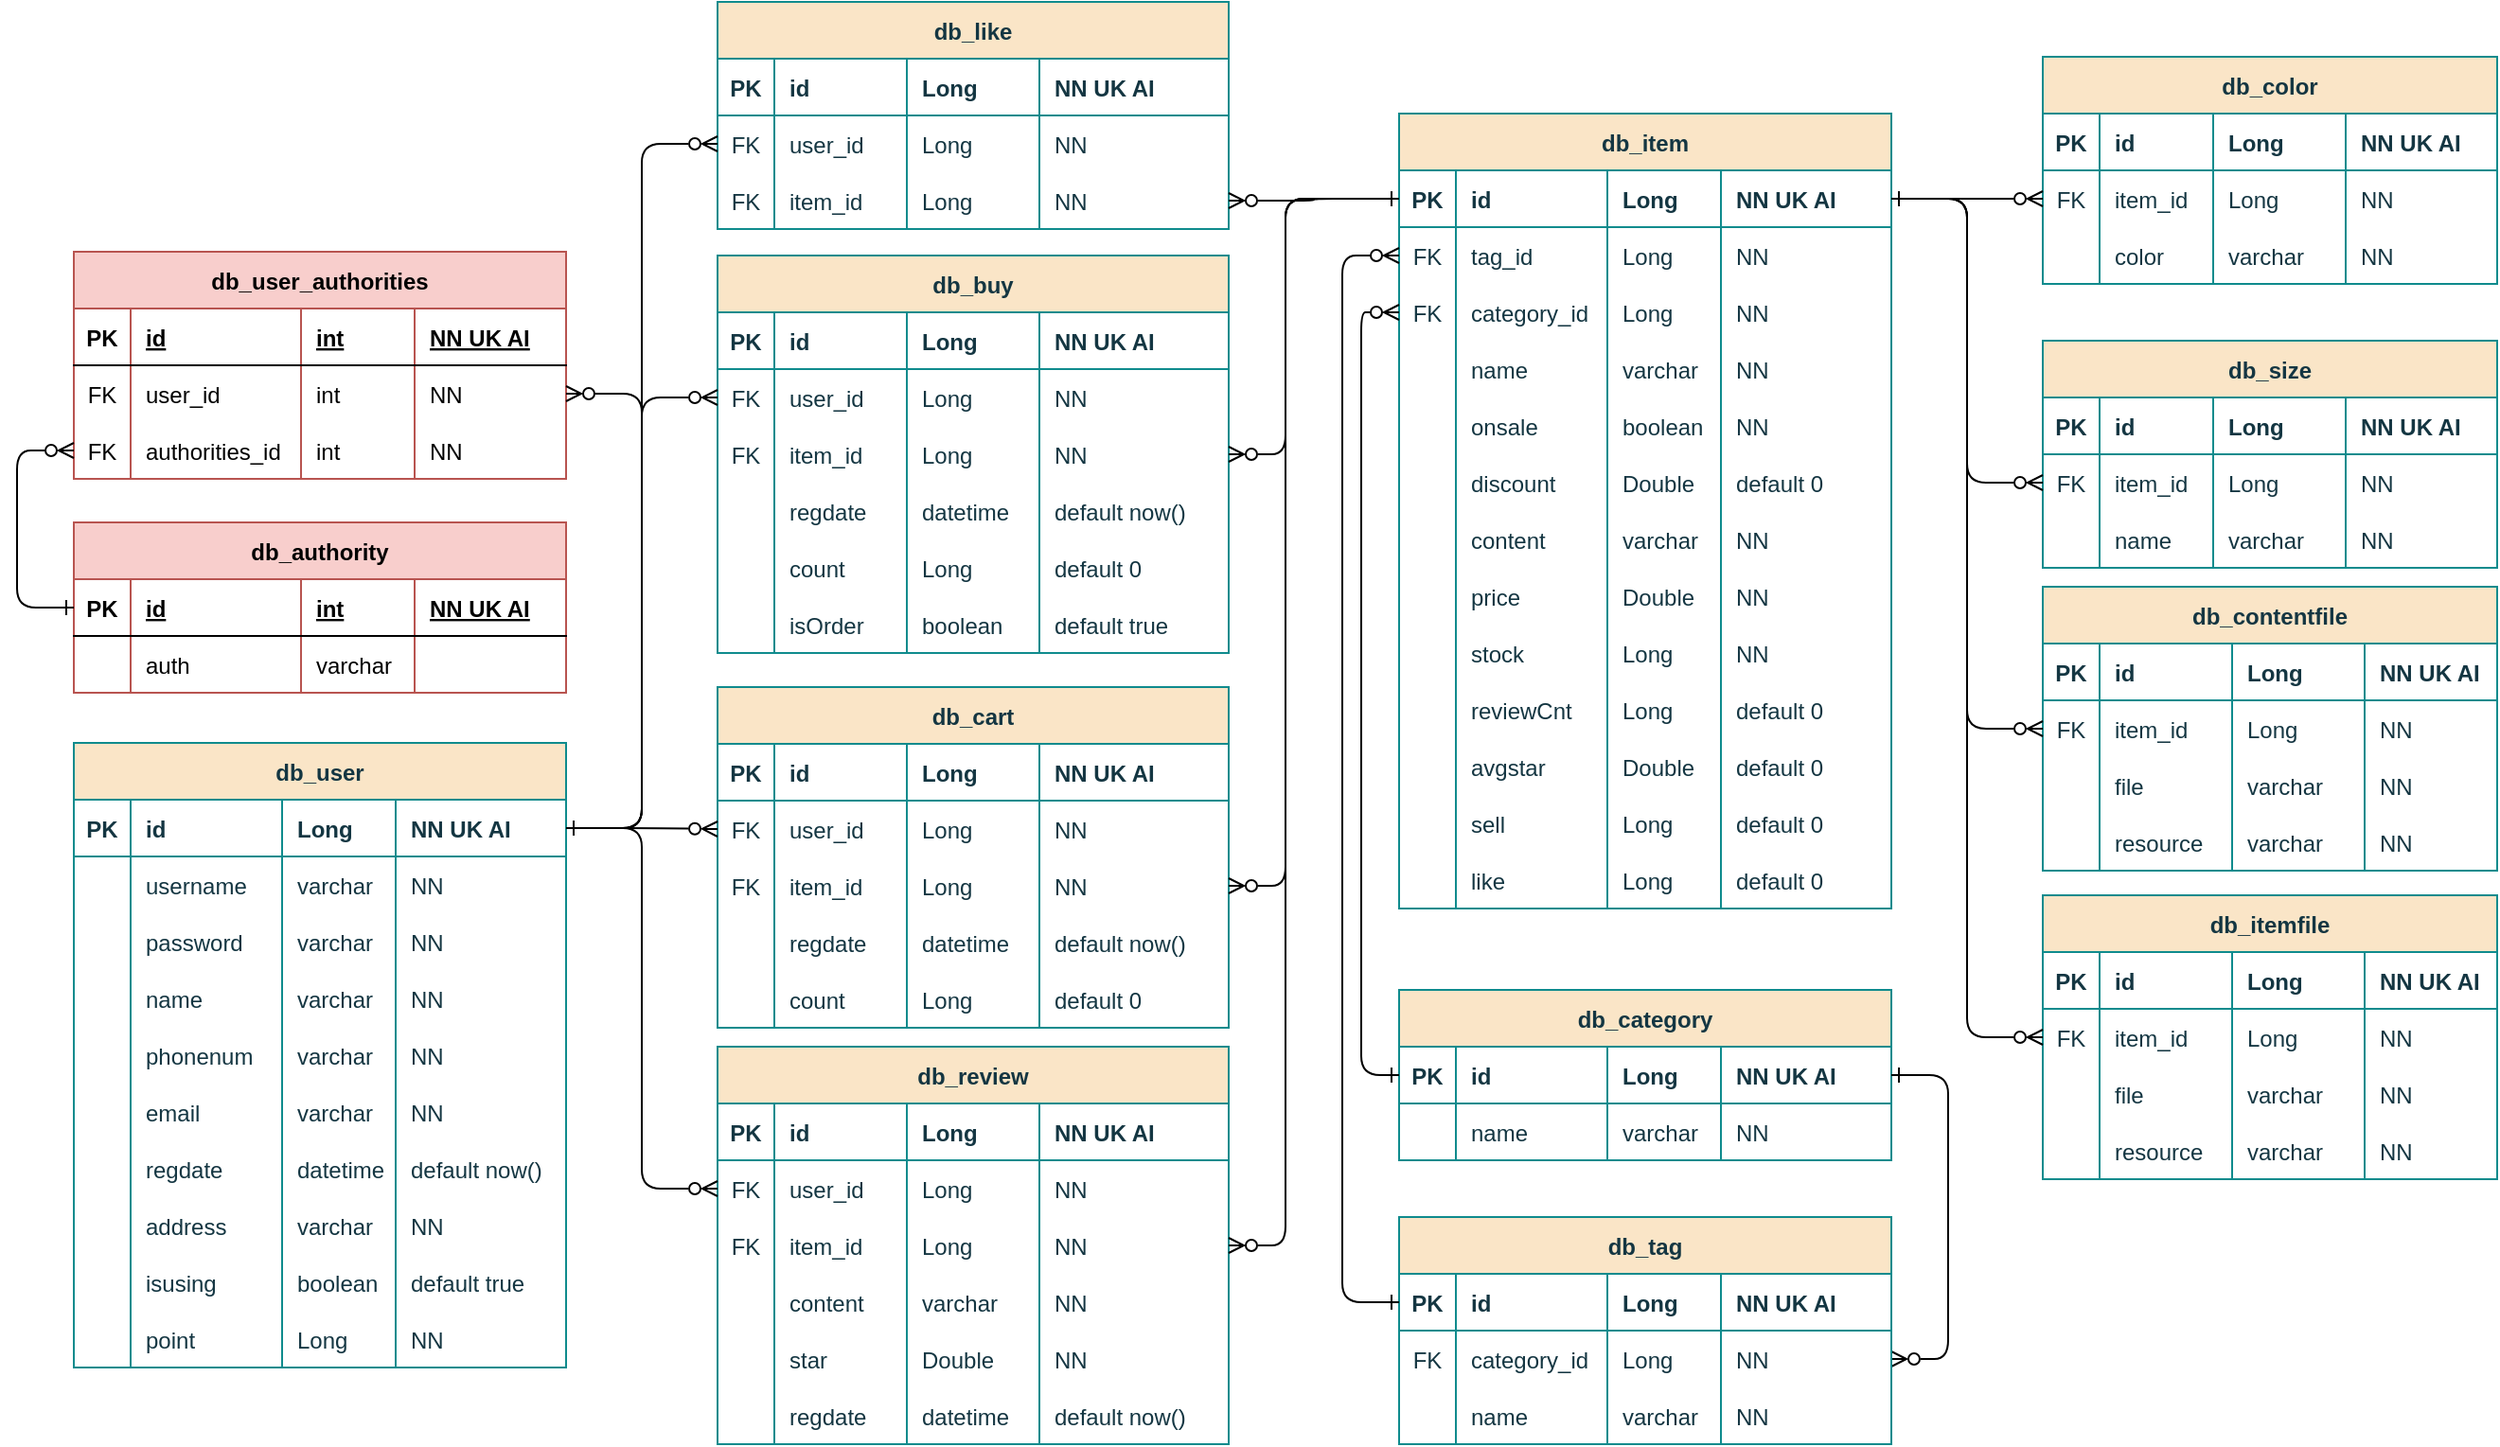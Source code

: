 <mxfile version="20.5.3" type="device"><diagram id="R2lEEEUBdFMjLlhIrx00" name="Page-1"><mxGraphModel dx="1888" dy="1647" grid="1" gridSize="10" guides="1" tooltips="1" connect="1" arrows="1" fold="1" page="1" pageScale="1" pageWidth="850" pageHeight="1100" math="0" shadow="0" extFonts="Permanent Marker^https://fonts.googleapis.com/css?family=Permanent+Marker"><root><mxCell id="0"/><mxCell id="1" parent="0"/><mxCell id="C-vyLk0tnHw3VtMMgP7b-2" value="db_user" style="shape=table;startSize=30;container=1;collapsible=1;childLayout=tableLayout;fixedRows=1;rowLines=0;fontStyle=1;align=center;resizeLast=1;fillColor=#FAE5C7;strokeColor=#0F8B8D;fontColor=#143642;" parent="1" vertex="1"><mxGeometry x="-570" y="209.5" width="260" height="330" as="geometry"/></mxCell><mxCell id="C-vyLk0tnHw3VtMMgP7b-3" value="" style="shape=partialRectangle;collapsible=0;dropTarget=0;pointerEvents=0;fillColor=none;points=[[0,0.5],[1,0.5]];portConstraint=eastwest;top=0;left=0;right=0;bottom=1;strokeColor=#0F8B8D;fontColor=#143642;" parent="C-vyLk0tnHw3VtMMgP7b-2" vertex="1"><mxGeometry y="30" width="260" height="30" as="geometry"/></mxCell><mxCell id="C-vyLk0tnHw3VtMMgP7b-4" value="PK" style="shape=partialRectangle;overflow=hidden;connectable=0;fillColor=none;top=0;left=0;bottom=0;right=0;fontStyle=1;strokeColor=#0F8B8D;fontColor=#143642;" parent="C-vyLk0tnHw3VtMMgP7b-3" vertex="1"><mxGeometry width="30" height="30" as="geometry"><mxRectangle width="30" height="30" as="alternateBounds"/></mxGeometry></mxCell><mxCell id="C-vyLk0tnHw3VtMMgP7b-5" value="id" style="shape=partialRectangle;overflow=hidden;connectable=0;fillColor=none;top=0;left=0;bottom=0;right=0;align=left;spacingLeft=6;fontStyle=1;strokeColor=#0F8B8D;fontColor=#143642;" parent="C-vyLk0tnHw3VtMMgP7b-3" vertex="1"><mxGeometry x="30" width="80" height="30" as="geometry"><mxRectangle width="80" height="30" as="alternateBounds"/></mxGeometry></mxCell><mxCell id="WKOe-wliSANxtbenWj1Q-10" value="Long" style="shape=partialRectangle;overflow=hidden;connectable=0;fillColor=none;top=0;left=0;bottom=0;right=0;align=left;spacingLeft=6;fontStyle=1;strokeColor=#0F8B8D;fontColor=#143642;" parent="C-vyLk0tnHw3VtMMgP7b-3" vertex="1"><mxGeometry x="110" width="60" height="30" as="geometry"><mxRectangle width="60" height="30" as="alternateBounds"/></mxGeometry></mxCell><mxCell id="WKOe-wliSANxtbenWj1Q-15" value="NN UK AI" style="shape=partialRectangle;overflow=hidden;connectable=0;fillColor=none;top=0;left=0;bottom=0;right=0;align=left;spacingLeft=6;fontStyle=1;strokeColor=#0F8B8D;fontColor=#143642;" parent="C-vyLk0tnHw3VtMMgP7b-3" vertex="1"><mxGeometry x="170" width="90" height="30" as="geometry"><mxRectangle width="90" height="30" as="alternateBounds"/></mxGeometry></mxCell><mxCell id="C-vyLk0tnHw3VtMMgP7b-6" value="" style="shape=partialRectangle;collapsible=0;dropTarget=0;pointerEvents=0;fillColor=none;points=[[0,0.5],[1,0.5]];portConstraint=eastwest;top=0;left=0;right=0;bottom=0;strokeColor=#0F8B8D;fontColor=#143642;" parent="C-vyLk0tnHw3VtMMgP7b-2" vertex="1"><mxGeometry y="60" width="260" height="30" as="geometry"/></mxCell><mxCell id="C-vyLk0tnHw3VtMMgP7b-7" value="" style="shape=partialRectangle;overflow=hidden;connectable=0;fillColor=none;top=0;left=0;bottom=0;right=0;strokeColor=#0F8B8D;fontColor=#143642;" parent="C-vyLk0tnHw3VtMMgP7b-6" vertex="1"><mxGeometry width="30" height="30" as="geometry"><mxRectangle width="30" height="30" as="alternateBounds"/></mxGeometry></mxCell><mxCell id="C-vyLk0tnHw3VtMMgP7b-8" value="username" style="shape=partialRectangle;overflow=hidden;connectable=0;fillColor=none;top=0;left=0;bottom=0;right=0;align=left;spacingLeft=6;strokeColor=#0F8B8D;fontColor=#143642;" parent="C-vyLk0tnHw3VtMMgP7b-6" vertex="1"><mxGeometry x="30" width="80" height="30" as="geometry"><mxRectangle width="80" height="30" as="alternateBounds"/></mxGeometry></mxCell><mxCell id="WKOe-wliSANxtbenWj1Q-11" value="varchar" style="shape=partialRectangle;overflow=hidden;connectable=0;fillColor=none;top=0;left=0;bottom=0;right=0;align=left;spacingLeft=6;strokeColor=#0F8B8D;fontColor=#143642;" parent="C-vyLk0tnHw3VtMMgP7b-6" vertex="1"><mxGeometry x="110" width="60" height="30" as="geometry"><mxRectangle width="60" height="30" as="alternateBounds"/></mxGeometry></mxCell><mxCell id="WKOe-wliSANxtbenWj1Q-16" value="NN" style="shape=partialRectangle;overflow=hidden;connectable=0;fillColor=none;top=0;left=0;bottom=0;right=0;align=left;spacingLeft=6;strokeColor=#0F8B8D;fontColor=#143642;" parent="C-vyLk0tnHw3VtMMgP7b-6" vertex="1"><mxGeometry x="170" width="90" height="30" as="geometry"><mxRectangle width="90" height="30" as="alternateBounds"/></mxGeometry></mxCell><mxCell id="C-vyLk0tnHw3VtMMgP7b-9" value="" style="shape=partialRectangle;collapsible=0;dropTarget=0;pointerEvents=0;fillColor=none;points=[[0,0.5],[1,0.5]];portConstraint=eastwest;top=0;left=0;right=0;bottom=0;strokeColor=#0F8B8D;fontColor=#143642;" parent="C-vyLk0tnHw3VtMMgP7b-2" vertex="1"><mxGeometry y="90" width="260" height="30" as="geometry"/></mxCell><mxCell id="C-vyLk0tnHw3VtMMgP7b-10" value="" style="shape=partialRectangle;overflow=hidden;connectable=0;fillColor=none;top=0;left=0;bottom=0;right=0;strokeColor=#0F8B8D;fontColor=#143642;" parent="C-vyLk0tnHw3VtMMgP7b-9" vertex="1"><mxGeometry width="30" height="30" as="geometry"><mxRectangle width="30" height="30" as="alternateBounds"/></mxGeometry></mxCell><mxCell id="C-vyLk0tnHw3VtMMgP7b-11" value="password" style="shape=partialRectangle;overflow=hidden;connectable=0;fillColor=none;top=0;left=0;bottom=0;right=0;align=left;spacingLeft=6;strokeColor=#0F8B8D;fontColor=#143642;" parent="C-vyLk0tnHw3VtMMgP7b-9" vertex="1"><mxGeometry x="30" width="80" height="30" as="geometry"><mxRectangle width="80" height="30" as="alternateBounds"/></mxGeometry></mxCell><mxCell id="WKOe-wliSANxtbenWj1Q-12" value="varchar" style="shape=partialRectangle;overflow=hidden;connectable=0;fillColor=none;top=0;left=0;bottom=0;right=0;align=left;spacingLeft=6;strokeColor=#0F8B8D;fontColor=#143642;" parent="C-vyLk0tnHw3VtMMgP7b-9" vertex="1"><mxGeometry x="110" width="60" height="30" as="geometry"><mxRectangle width="60" height="30" as="alternateBounds"/></mxGeometry></mxCell><mxCell id="WKOe-wliSANxtbenWj1Q-17" value="NN" style="shape=partialRectangle;overflow=hidden;connectable=0;fillColor=none;top=0;left=0;bottom=0;right=0;align=left;spacingLeft=6;strokeColor=#0F8B8D;fontColor=#143642;" parent="C-vyLk0tnHw3VtMMgP7b-9" vertex="1"><mxGeometry x="170" width="90" height="30" as="geometry"><mxRectangle width="90" height="30" as="alternateBounds"/></mxGeometry></mxCell><mxCell id="WKOe-wliSANxtbenWj1Q-4" style="shape=partialRectangle;collapsible=0;dropTarget=0;pointerEvents=0;fillColor=none;points=[[0,0.5],[1,0.5]];portConstraint=eastwest;top=0;left=0;right=0;bottom=0;strokeColor=#0F8B8D;fontColor=#143642;" parent="C-vyLk0tnHw3VtMMgP7b-2" vertex="1"><mxGeometry y="120" width="260" height="30" as="geometry"/></mxCell><mxCell id="WKOe-wliSANxtbenWj1Q-5" style="shape=partialRectangle;overflow=hidden;connectable=0;fillColor=none;top=0;left=0;bottom=0;right=0;strokeColor=#0F8B8D;fontColor=#143642;" parent="WKOe-wliSANxtbenWj1Q-4" vertex="1"><mxGeometry width="30" height="30" as="geometry"><mxRectangle width="30" height="30" as="alternateBounds"/></mxGeometry></mxCell><mxCell id="WKOe-wliSANxtbenWj1Q-6" value="name" style="shape=partialRectangle;overflow=hidden;connectable=0;fillColor=none;top=0;left=0;bottom=0;right=0;align=left;spacingLeft=6;strokeColor=#0F8B8D;fontColor=#143642;" parent="WKOe-wliSANxtbenWj1Q-4" vertex="1"><mxGeometry x="30" width="80" height="30" as="geometry"><mxRectangle width="80" height="30" as="alternateBounds"/></mxGeometry></mxCell><mxCell id="WKOe-wliSANxtbenWj1Q-13" value="varchar" style="shape=partialRectangle;overflow=hidden;connectable=0;fillColor=none;top=0;left=0;bottom=0;right=0;align=left;spacingLeft=6;strokeColor=#0F8B8D;fontColor=#143642;" parent="WKOe-wliSANxtbenWj1Q-4" vertex="1"><mxGeometry x="110" width="60" height="30" as="geometry"><mxRectangle width="60" height="30" as="alternateBounds"/></mxGeometry></mxCell><mxCell id="WKOe-wliSANxtbenWj1Q-18" value="NN" style="shape=partialRectangle;overflow=hidden;connectable=0;fillColor=none;top=0;left=0;bottom=0;right=0;align=left;spacingLeft=6;strokeColor=#0F8B8D;fontColor=#143642;" parent="WKOe-wliSANxtbenWj1Q-4" vertex="1"><mxGeometry x="170" width="90" height="30" as="geometry"><mxRectangle width="90" height="30" as="alternateBounds"/></mxGeometry></mxCell><mxCell id="WKOe-wliSANxtbenWj1Q-1" style="shape=partialRectangle;collapsible=0;dropTarget=0;pointerEvents=0;fillColor=none;points=[[0,0.5],[1,0.5]];portConstraint=eastwest;top=0;left=0;right=0;bottom=0;strokeColor=#0F8B8D;fontColor=#143642;" parent="C-vyLk0tnHw3VtMMgP7b-2" vertex="1"><mxGeometry y="150" width="260" height="30" as="geometry"/></mxCell><mxCell id="WKOe-wliSANxtbenWj1Q-2" style="shape=partialRectangle;overflow=hidden;connectable=0;fillColor=none;top=0;left=0;bottom=0;right=0;strokeColor=#0F8B8D;fontColor=#143642;" parent="WKOe-wliSANxtbenWj1Q-1" vertex="1"><mxGeometry width="30" height="30" as="geometry"><mxRectangle width="30" height="30" as="alternateBounds"/></mxGeometry></mxCell><mxCell id="WKOe-wliSANxtbenWj1Q-3" value="phonenum" style="shape=partialRectangle;overflow=hidden;connectable=0;fillColor=none;top=0;left=0;bottom=0;right=0;align=left;spacingLeft=6;strokeColor=#0F8B8D;fontColor=#143642;" parent="WKOe-wliSANxtbenWj1Q-1" vertex="1"><mxGeometry x="30" width="80" height="30" as="geometry"><mxRectangle width="80" height="30" as="alternateBounds"/></mxGeometry></mxCell><mxCell id="WKOe-wliSANxtbenWj1Q-14" value="varchar" style="shape=partialRectangle;overflow=hidden;connectable=0;fillColor=none;top=0;left=0;bottom=0;right=0;align=left;spacingLeft=6;strokeColor=#0F8B8D;fontColor=#143642;" parent="WKOe-wliSANxtbenWj1Q-1" vertex="1"><mxGeometry x="110" width="60" height="30" as="geometry"><mxRectangle width="60" height="30" as="alternateBounds"/></mxGeometry></mxCell><mxCell id="WKOe-wliSANxtbenWj1Q-19" value="NN" style="shape=partialRectangle;overflow=hidden;connectable=0;fillColor=none;top=0;left=0;bottom=0;right=0;align=left;spacingLeft=6;strokeColor=#0F8B8D;fontColor=#143642;" parent="WKOe-wliSANxtbenWj1Q-1" vertex="1"><mxGeometry x="170" width="90" height="30" as="geometry"><mxRectangle width="90" height="30" as="alternateBounds"/></mxGeometry></mxCell><mxCell id="WKOe-wliSANxtbenWj1Q-30" style="shape=partialRectangle;collapsible=0;dropTarget=0;pointerEvents=0;fillColor=none;points=[[0,0.5],[1,0.5]];portConstraint=eastwest;top=0;left=0;right=0;bottom=0;strokeColor=#0F8B8D;fontColor=#143642;" parent="C-vyLk0tnHw3VtMMgP7b-2" vertex="1"><mxGeometry y="180" width="260" height="30" as="geometry"/></mxCell><mxCell id="WKOe-wliSANxtbenWj1Q-31" style="shape=partialRectangle;overflow=hidden;connectable=0;fillColor=none;top=0;left=0;bottom=0;right=0;strokeColor=#0F8B8D;fontColor=#143642;" parent="WKOe-wliSANxtbenWj1Q-30" vertex="1"><mxGeometry width="30" height="30" as="geometry"><mxRectangle width="30" height="30" as="alternateBounds"/></mxGeometry></mxCell><mxCell id="WKOe-wliSANxtbenWj1Q-32" value="email" style="shape=partialRectangle;overflow=hidden;connectable=0;fillColor=none;top=0;left=0;bottom=0;right=0;align=left;spacingLeft=6;strokeColor=#0F8B8D;fontColor=#143642;" parent="WKOe-wliSANxtbenWj1Q-30" vertex="1"><mxGeometry x="30" width="80" height="30" as="geometry"><mxRectangle width="80" height="30" as="alternateBounds"/></mxGeometry></mxCell><mxCell id="WKOe-wliSANxtbenWj1Q-33" value="varchar" style="shape=partialRectangle;overflow=hidden;connectable=0;fillColor=none;top=0;left=0;bottom=0;right=0;align=left;spacingLeft=6;strokeColor=#0F8B8D;fontColor=#143642;" parent="WKOe-wliSANxtbenWj1Q-30" vertex="1"><mxGeometry x="110" width="60" height="30" as="geometry"><mxRectangle width="60" height="30" as="alternateBounds"/></mxGeometry></mxCell><mxCell id="WKOe-wliSANxtbenWj1Q-34" value="NN" style="shape=partialRectangle;overflow=hidden;connectable=0;fillColor=none;top=0;left=0;bottom=0;right=0;align=left;spacingLeft=6;strokeColor=#0F8B8D;fontColor=#143642;" parent="WKOe-wliSANxtbenWj1Q-30" vertex="1"><mxGeometry x="170" width="90" height="30" as="geometry"><mxRectangle width="90" height="30" as="alternateBounds"/></mxGeometry></mxCell><mxCell id="WKOe-wliSANxtbenWj1Q-25" style="shape=partialRectangle;collapsible=0;dropTarget=0;pointerEvents=0;fillColor=none;points=[[0,0.5],[1,0.5]];portConstraint=eastwest;top=0;left=0;right=0;bottom=0;strokeColor=#0F8B8D;fontColor=#143642;" parent="C-vyLk0tnHw3VtMMgP7b-2" vertex="1"><mxGeometry y="210" width="260" height="30" as="geometry"/></mxCell><mxCell id="WKOe-wliSANxtbenWj1Q-26" style="shape=partialRectangle;overflow=hidden;connectable=0;fillColor=none;top=0;left=0;bottom=0;right=0;strokeColor=#0F8B8D;fontColor=#143642;" parent="WKOe-wliSANxtbenWj1Q-25" vertex="1"><mxGeometry width="30" height="30" as="geometry"><mxRectangle width="30" height="30" as="alternateBounds"/></mxGeometry></mxCell><mxCell id="WKOe-wliSANxtbenWj1Q-27" value="regdate" style="shape=partialRectangle;overflow=hidden;connectable=0;fillColor=none;top=0;left=0;bottom=0;right=0;align=left;spacingLeft=6;strokeColor=#0F8B8D;fontColor=#143642;" parent="WKOe-wliSANxtbenWj1Q-25" vertex="1"><mxGeometry x="30" width="80" height="30" as="geometry"><mxRectangle width="80" height="30" as="alternateBounds"/></mxGeometry></mxCell><mxCell id="WKOe-wliSANxtbenWj1Q-28" value="datetime" style="shape=partialRectangle;overflow=hidden;connectable=0;fillColor=none;top=0;left=0;bottom=0;right=0;align=left;spacingLeft=6;strokeColor=#0F8B8D;fontColor=#143642;" parent="WKOe-wliSANxtbenWj1Q-25" vertex="1"><mxGeometry x="110" width="60" height="30" as="geometry"><mxRectangle width="60" height="30" as="alternateBounds"/></mxGeometry></mxCell><mxCell id="WKOe-wliSANxtbenWj1Q-29" value="default now()" style="shape=partialRectangle;overflow=hidden;connectable=0;fillColor=none;top=0;left=0;bottom=0;right=0;align=left;spacingLeft=6;strokeColor=#0F8B8D;fontColor=#143642;" parent="WKOe-wliSANxtbenWj1Q-25" vertex="1"><mxGeometry x="170" width="90" height="30" as="geometry"><mxRectangle width="90" height="30" as="alternateBounds"/></mxGeometry></mxCell><mxCell id="WKOe-wliSANxtbenWj1Q-20" style="shape=partialRectangle;collapsible=0;dropTarget=0;pointerEvents=0;fillColor=none;points=[[0,0.5],[1,0.5]];portConstraint=eastwest;top=0;left=0;right=0;bottom=0;strokeColor=#0F8B8D;fontColor=#143642;" parent="C-vyLk0tnHw3VtMMgP7b-2" vertex="1"><mxGeometry y="240" width="260" height="30" as="geometry"/></mxCell><mxCell id="WKOe-wliSANxtbenWj1Q-21" style="shape=partialRectangle;overflow=hidden;connectable=0;fillColor=none;top=0;left=0;bottom=0;right=0;strokeColor=#0F8B8D;fontColor=#143642;" parent="WKOe-wliSANxtbenWj1Q-20" vertex="1"><mxGeometry width="30" height="30" as="geometry"><mxRectangle width="30" height="30" as="alternateBounds"/></mxGeometry></mxCell><mxCell id="WKOe-wliSANxtbenWj1Q-22" value="address" style="shape=partialRectangle;overflow=hidden;connectable=0;fillColor=none;top=0;left=0;bottom=0;right=0;align=left;spacingLeft=6;strokeColor=#0F8B8D;fontColor=#143642;" parent="WKOe-wliSANxtbenWj1Q-20" vertex="1"><mxGeometry x="30" width="80" height="30" as="geometry"><mxRectangle width="80" height="30" as="alternateBounds"/></mxGeometry></mxCell><mxCell id="WKOe-wliSANxtbenWj1Q-23" value="varchar" style="shape=partialRectangle;overflow=hidden;connectable=0;fillColor=none;top=0;left=0;bottom=0;right=0;align=left;spacingLeft=6;strokeColor=#0F8B8D;fontColor=#143642;" parent="WKOe-wliSANxtbenWj1Q-20" vertex="1"><mxGeometry x="110" width="60" height="30" as="geometry"><mxRectangle width="60" height="30" as="alternateBounds"/></mxGeometry></mxCell><mxCell id="WKOe-wliSANxtbenWj1Q-24" value="NN" style="shape=partialRectangle;overflow=hidden;connectable=0;fillColor=none;top=0;left=0;bottom=0;right=0;align=left;spacingLeft=6;strokeColor=#0F8B8D;fontColor=#143642;" parent="WKOe-wliSANxtbenWj1Q-20" vertex="1"><mxGeometry x="170" width="90" height="30" as="geometry"><mxRectangle width="90" height="30" as="alternateBounds"/></mxGeometry></mxCell><mxCell id="WKOe-wliSANxtbenWj1Q-40" style="shape=partialRectangle;collapsible=0;dropTarget=0;pointerEvents=0;fillColor=none;points=[[0,0.5],[1,0.5]];portConstraint=eastwest;top=0;left=0;right=0;bottom=0;strokeColor=#0F8B8D;fontColor=#143642;" parent="C-vyLk0tnHw3VtMMgP7b-2" vertex="1"><mxGeometry y="270" width="260" height="30" as="geometry"/></mxCell><mxCell id="WKOe-wliSANxtbenWj1Q-41" style="shape=partialRectangle;overflow=hidden;connectable=0;fillColor=none;top=0;left=0;bottom=0;right=0;strokeColor=#0F8B8D;fontColor=#143642;" parent="WKOe-wliSANxtbenWj1Q-40" vertex="1"><mxGeometry width="30" height="30" as="geometry"><mxRectangle width="30" height="30" as="alternateBounds"/></mxGeometry></mxCell><mxCell id="WKOe-wliSANxtbenWj1Q-42" value="isusing" style="shape=partialRectangle;overflow=hidden;connectable=0;fillColor=none;top=0;left=0;bottom=0;right=0;align=left;spacingLeft=6;strokeColor=#0F8B8D;fontColor=#143642;" parent="WKOe-wliSANxtbenWj1Q-40" vertex="1"><mxGeometry x="30" width="80" height="30" as="geometry"><mxRectangle width="80" height="30" as="alternateBounds"/></mxGeometry></mxCell><mxCell id="WKOe-wliSANxtbenWj1Q-43" value="boolean" style="shape=partialRectangle;overflow=hidden;connectable=0;fillColor=none;top=0;left=0;bottom=0;right=0;align=left;spacingLeft=6;strokeColor=#0F8B8D;fontColor=#143642;" parent="WKOe-wliSANxtbenWj1Q-40" vertex="1"><mxGeometry x="110" width="60" height="30" as="geometry"><mxRectangle width="60" height="30" as="alternateBounds"/></mxGeometry></mxCell><mxCell id="WKOe-wliSANxtbenWj1Q-44" value="default true" style="shape=partialRectangle;overflow=hidden;connectable=0;fillColor=none;top=0;left=0;bottom=0;right=0;align=left;spacingLeft=6;strokeColor=#0F8B8D;fontColor=#143642;" parent="WKOe-wliSANxtbenWj1Q-40" vertex="1"><mxGeometry x="170" width="90" height="30" as="geometry"><mxRectangle width="90" height="30" as="alternateBounds"/></mxGeometry></mxCell><mxCell id="WKOe-wliSANxtbenWj1Q-35" style="shape=partialRectangle;collapsible=0;dropTarget=0;pointerEvents=0;fillColor=none;points=[[0,0.5],[1,0.5]];portConstraint=eastwest;top=0;left=0;right=0;bottom=0;strokeColor=#0F8B8D;fontColor=#143642;" parent="C-vyLk0tnHw3VtMMgP7b-2" vertex="1"><mxGeometry y="300" width="260" height="30" as="geometry"/></mxCell><mxCell id="WKOe-wliSANxtbenWj1Q-36" style="shape=partialRectangle;overflow=hidden;connectable=0;fillColor=none;top=0;left=0;bottom=0;right=0;strokeColor=#0F8B8D;fontColor=#143642;" parent="WKOe-wliSANxtbenWj1Q-35" vertex="1"><mxGeometry width="30" height="30" as="geometry"><mxRectangle width="30" height="30" as="alternateBounds"/></mxGeometry></mxCell><mxCell id="WKOe-wliSANxtbenWj1Q-37" value="point" style="shape=partialRectangle;overflow=hidden;connectable=0;fillColor=none;top=0;left=0;bottom=0;right=0;align=left;spacingLeft=6;strokeColor=#0F8B8D;fontColor=#143642;" parent="WKOe-wliSANxtbenWj1Q-35" vertex="1"><mxGeometry x="30" width="80" height="30" as="geometry"><mxRectangle width="80" height="30" as="alternateBounds"/></mxGeometry></mxCell><mxCell id="WKOe-wliSANxtbenWj1Q-38" value="Long" style="shape=partialRectangle;overflow=hidden;connectable=0;fillColor=none;top=0;left=0;bottom=0;right=0;align=left;spacingLeft=6;strokeColor=#0F8B8D;fontColor=#143642;" parent="WKOe-wliSANxtbenWj1Q-35" vertex="1"><mxGeometry x="110" width="60" height="30" as="geometry"><mxRectangle width="60" height="30" as="alternateBounds"/></mxGeometry></mxCell><mxCell id="WKOe-wliSANxtbenWj1Q-39" value="NN" style="shape=partialRectangle;overflow=hidden;connectable=0;fillColor=none;top=0;left=0;bottom=0;right=0;align=left;spacingLeft=6;strokeColor=#0F8B8D;fontColor=#143642;" parent="WKOe-wliSANxtbenWj1Q-35" vertex="1"><mxGeometry x="170" width="90" height="30" as="geometry"><mxRectangle width="90" height="30" as="alternateBounds"/></mxGeometry></mxCell><mxCell id="YEnGt7liKOSNvo8e_WtG-111" value="db_buy" style="shape=table;startSize=30;container=1;collapsible=1;childLayout=tableLayout;fixedRows=1;rowLines=0;fontStyle=1;align=center;resizeLast=1;fillColor=#FAE5C7;strokeColor=#0F8B8D;fontColor=#143642;" parent="1" vertex="1"><mxGeometry x="-230" y="-48" width="270" height="210" as="geometry"/></mxCell><mxCell id="YEnGt7liKOSNvo8e_WtG-112" value="" style="shape=partialRectangle;collapsible=0;dropTarget=0;pointerEvents=0;fillColor=none;points=[[0,0.5],[1,0.5]];portConstraint=eastwest;top=0;left=0;right=0;bottom=1;strokeColor=#0F8B8D;fontColor=#143642;" parent="YEnGt7liKOSNvo8e_WtG-111" vertex="1"><mxGeometry y="30" width="270" height="30" as="geometry"/></mxCell><mxCell id="YEnGt7liKOSNvo8e_WtG-113" value="PK" style="shape=partialRectangle;overflow=hidden;connectable=0;fillColor=none;top=0;left=0;bottom=0;right=0;fontStyle=1;strokeColor=#0F8B8D;fontColor=#143642;" parent="YEnGt7liKOSNvo8e_WtG-112" vertex="1"><mxGeometry width="30" height="30" as="geometry"><mxRectangle width="30" height="30" as="alternateBounds"/></mxGeometry></mxCell><mxCell id="YEnGt7liKOSNvo8e_WtG-114" value="id         " style="shape=partialRectangle;overflow=hidden;connectable=0;fillColor=none;top=0;left=0;bottom=0;right=0;align=left;spacingLeft=6;fontStyle=1;strokeColor=#0F8B8D;fontColor=#143642;" parent="YEnGt7liKOSNvo8e_WtG-112" vertex="1"><mxGeometry x="30" width="70" height="30" as="geometry"><mxRectangle width="70" height="30" as="alternateBounds"/></mxGeometry></mxCell><mxCell id="WKOe-wliSANxtbenWj1Q-55" value="Long" style="shape=partialRectangle;overflow=hidden;connectable=0;fillColor=none;top=0;left=0;bottom=0;right=0;align=left;spacingLeft=6;fontStyle=1;strokeColor=#0F8B8D;fontColor=#143642;" parent="YEnGt7liKOSNvo8e_WtG-112" vertex="1"><mxGeometry x="100" width="70" height="30" as="geometry"><mxRectangle width="70" height="30" as="alternateBounds"/></mxGeometry></mxCell><mxCell id="WKOe-wliSANxtbenWj1Q-51" value="NN UK AI" style="shape=partialRectangle;overflow=hidden;connectable=0;fillColor=none;top=0;left=0;bottom=0;right=0;align=left;spacingLeft=6;fontStyle=1;strokeColor=#0F8B8D;fontColor=#143642;" parent="YEnGt7liKOSNvo8e_WtG-112" vertex="1"><mxGeometry x="170" width="100" height="30" as="geometry"><mxRectangle width="100" height="30" as="alternateBounds"/></mxGeometry></mxCell><mxCell id="YEnGt7liKOSNvo8e_WtG-115" value="" style="shape=partialRectangle;collapsible=0;dropTarget=0;pointerEvents=0;fillColor=none;points=[[0,0.5],[1,0.5]];portConstraint=eastwest;top=0;left=0;right=0;bottom=0;strokeColor=#0F8B8D;fontColor=#143642;" parent="YEnGt7liKOSNvo8e_WtG-111" vertex="1"><mxGeometry y="60" width="270" height="30" as="geometry"/></mxCell><mxCell id="YEnGt7liKOSNvo8e_WtG-116" value="FK" style="shape=partialRectangle;overflow=hidden;connectable=0;fillColor=none;top=0;left=0;bottom=0;right=0;strokeColor=#0F8B8D;fontColor=#143642;" parent="YEnGt7liKOSNvo8e_WtG-115" vertex="1"><mxGeometry width="30" height="30" as="geometry"><mxRectangle width="30" height="30" as="alternateBounds"/></mxGeometry></mxCell><mxCell id="YEnGt7liKOSNvo8e_WtG-117" value="user_id" style="shape=partialRectangle;overflow=hidden;connectable=0;fillColor=none;top=0;left=0;bottom=0;right=0;align=left;spacingLeft=6;strokeColor=#0F8B8D;fontColor=#143642;" parent="YEnGt7liKOSNvo8e_WtG-115" vertex="1"><mxGeometry x="30" width="70" height="30" as="geometry"><mxRectangle width="70" height="30" as="alternateBounds"/></mxGeometry></mxCell><mxCell id="WKOe-wliSANxtbenWj1Q-56" value="Long" style="shape=partialRectangle;overflow=hidden;connectable=0;fillColor=none;top=0;left=0;bottom=0;right=0;align=left;spacingLeft=6;strokeColor=#0F8B8D;fontColor=#143642;" parent="YEnGt7liKOSNvo8e_WtG-115" vertex="1"><mxGeometry x="100" width="70" height="30" as="geometry"><mxRectangle width="70" height="30" as="alternateBounds"/></mxGeometry></mxCell><mxCell id="WKOe-wliSANxtbenWj1Q-52" value="NN" style="shape=partialRectangle;overflow=hidden;connectable=0;fillColor=none;top=0;left=0;bottom=0;right=0;align=left;spacingLeft=6;strokeColor=#0F8B8D;fontColor=#143642;" parent="YEnGt7liKOSNvo8e_WtG-115" vertex="1"><mxGeometry x="170" width="100" height="30" as="geometry"><mxRectangle width="100" height="30" as="alternateBounds"/></mxGeometry></mxCell><mxCell id="WKOe-wliSANxtbenWj1Q-48" style="shape=partialRectangle;collapsible=0;dropTarget=0;pointerEvents=0;fillColor=none;points=[[0,0.5],[1,0.5]];portConstraint=eastwest;top=0;left=0;right=0;bottom=0;strokeColor=#0F8B8D;fontColor=#143642;" parent="YEnGt7liKOSNvo8e_WtG-111" vertex="1"><mxGeometry y="90" width="270" height="30" as="geometry"/></mxCell><mxCell id="WKOe-wliSANxtbenWj1Q-49" value="FK" style="shape=partialRectangle;overflow=hidden;connectable=0;fillColor=none;top=0;left=0;bottom=0;right=0;strokeColor=#0F8B8D;fontColor=#143642;" parent="WKOe-wliSANxtbenWj1Q-48" vertex="1"><mxGeometry width="30" height="30" as="geometry"><mxRectangle width="30" height="30" as="alternateBounds"/></mxGeometry></mxCell><mxCell id="WKOe-wliSANxtbenWj1Q-50" value="item_id" style="shape=partialRectangle;overflow=hidden;connectable=0;fillColor=none;top=0;left=0;bottom=0;right=0;align=left;spacingLeft=6;strokeColor=#0F8B8D;fontColor=#143642;" parent="WKOe-wliSANxtbenWj1Q-48" vertex="1"><mxGeometry x="30" width="70" height="30" as="geometry"><mxRectangle width="70" height="30" as="alternateBounds"/></mxGeometry></mxCell><mxCell id="WKOe-wliSANxtbenWj1Q-57" value="Long" style="shape=partialRectangle;overflow=hidden;connectable=0;fillColor=none;top=0;left=0;bottom=0;right=0;align=left;spacingLeft=6;strokeColor=#0F8B8D;fontColor=#143642;" parent="WKOe-wliSANxtbenWj1Q-48" vertex="1"><mxGeometry x="100" width="70" height="30" as="geometry"><mxRectangle width="70" height="30" as="alternateBounds"/></mxGeometry></mxCell><mxCell id="WKOe-wliSANxtbenWj1Q-53" value="NN" style="shape=partialRectangle;overflow=hidden;connectable=0;fillColor=none;top=0;left=0;bottom=0;right=0;align=left;spacingLeft=6;strokeColor=#0F8B8D;fontColor=#143642;" parent="WKOe-wliSANxtbenWj1Q-48" vertex="1"><mxGeometry x="170" width="100" height="30" as="geometry"><mxRectangle width="100" height="30" as="alternateBounds"/></mxGeometry></mxCell><mxCell id="WKOe-wliSANxtbenWj1Q-45" style="shape=partialRectangle;collapsible=0;dropTarget=0;pointerEvents=0;fillColor=none;points=[[0,0.5],[1,0.5]];portConstraint=eastwest;top=0;left=0;right=0;bottom=0;strokeColor=#0F8B8D;fontColor=#143642;" parent="YEnGt7liKOSNvo8e_WtG-111" vertex="1"><mxGeometry y="120" width="270" height="30" as="geometry"/></mxCell><mxCell id="WKOe-wliSANxtbenWj1Q-46" style="shape=partialRectangle;overflow=hidden;connectable=0;fillColor=none;top=0;left=0;bottom=0;right=0;strokeColor=#0F8B8D;fontColor=#143642;" parent="WKOe-wliSANxtbenWj1Q-45" vertex="1"><mxGeometry width="30" height="30" as="geometry"><mxRectangle width="30" height="30" as="alternateBounds"/></mxGeometry></mxCell><mxCell id="WKOe-wliSANxtbenWj1Q-47" value="regdate" style="shape=partialRectangle;overflow=hidden;connectable=0;fillColor=none;top=0;left=0;bottom=0;right=0;align=left;spacingLeft=6;strokeColor=#0F8B8D;fontColor=#143642;" parent="WKOe-wliSANxtbenWj1Q-45" vertex="1"><mxGeometry x="30" width="70" height="30" as="geometry"><mxRectangle width="70" height="30" as="alternateBounds"/></mxGeometry></mxCell><mxCell id="WKOe-wliSANxtbenWj1Q-58" value="datetime" style="shape=partialRectangle;overflow=hidden;connectable=0;fillColor=none;top=0;left=0;bottom=0;right=0;align=left;spacingLeft=6;strokeColor=#0F8B8D;fontColor=#143642;" parent="WKOe-wliSANxtbenWj1Q-45" vertex="1"><mxGeometry x="100" width="70" height="30" as="geometry"><mxRectangle width="70" height="30" as="alternateBounds"/></mxGeometry></mxCell><mxCell id="WKOe-wliSANxtbenWj1Q-54" value="default now()" style="shape=partialRectangle;overflow=hidden;connectable=0;fillColor=none;top=0;left=0;bottom=0;right=0;align=left;spacingLeft=6;strokeColor=#0F8B8D;fontColor=#143642;" parent="WKOe-wliSANxtbenWj1Q-45" vertex="1"><mxGeometry x="170" width="100" height="30" as="geometry"><mxRectangle width="100" height="30" as="alternateBounds"/></mxGeometry></mxCell><mxCell id="DofwGHJ25BMgrBJA64Sd-1" style="shape=partialRectangle;collapsible=0;dropTarget=0;pointerEvents=0;fillColor=none;points=[[0,0.5],[1,0.5]];portConstraint=eastwest;top=0;left=0;right=0;bottom=0;strokeColor=#0F8B8D;fontColor=#143642;" parent="YEnGt7liKOSNvo8e_WtG-111" vertex="1"><mxGeometry y="150" width="270" height="30" as="geometry"/></mxCell><mxCell id="DofwGHJ25BMgrBJA64Sd-2" style="shape=partialRectangle;overflow=hidden;connectable=0;fillColor=none;top=0;left=0;bottom=0;right=0;strokeColor=#0F8B8D;fontColor=#143642;" parent="DofwGHJ25BMgrBJA64Sd-1" vertex="1"><mxGeometry width="30" height="30" as="geometry"><mxRectangle width="30" height="30" as="alternateBounds"/></mxGeometry></mxCell><mxCell id="DofwGHJ25BMgrBJA64Sd-3" value="count" style="shape=partialRectangle;overflow=hidden;connectable=0;fillColor=none;top=0;left=0;bottom=0;right=0;align=left;spacingLeft=6;strokeColor=#0F8B8D;fontColor=#143642;" parent="DofwGHJ25BMgrBJA64Sd-1" vertex="1"><mxGeometry x="30" width="70" height="30" as="geometry"><mxRectangle width="70" height="30" as="alternateBounds"/></mxGeometry></mxCell><mxCell id="DofwGHJ25BMgrBJA64Sd-4" value="Long" style="shape=partialRectangle;overflow=hidden;connectable=0;fillColor=none;top=0;left=0;bottom=0;right=0;align=left;spacingLeft=6;strokeColor=#0F8B8D;fontColor=#143642;" parent="DofwGHJ25BMgrBJA64Sd-1" vertex="1"><mxGeometry x="100" width="70" height="30" as="geometry"><mxRectangle width="70" height="30" as="alternateBounds"/></mxGeometry></mxCell><mxCell id="DofwGHJ25BMgrBJA64Sd-5" value="default 0" style="shape=partialRectangle;overflow=hidden;connectable=0;fillColor=none;top=0;left=0;bottom=0;right=0;align=left;spacingLeft=6;strokeColor=#0F8B8D;fontColor=#143642;" parent="DofwGHJ25BMgrBJA64Sd-1" vertex="1"><mxGeometry x="170" width="100" height="30" as="geometry"><mxRectangle width="100" height="30" as="alternateBounds"/></mxGeometry></mxCell><mxCell id="DofwGHJ25BMgrBJA64Sd-6" style="shape=partialRectangle;collapsible=0;dropTarget=0;pointerEvents=0;fillColor=none;points=[[0,0.5],[1,0.5]];portConstraint=eastwest;top=0;left=0;right=0;bottom=0;strokeColor=#0F8B8D;fontColor=#143642;" parent="YEnGt7liKOSNvo8e_WtG-111" vertex="1"><mxGeometry y="180" width="270" height="30" as="geometry"/></mxCell><mxCell id="DofwGHJ25BMgrBJA64Sd-7" style="shape=partialRectangle;overflow=hidden;connectable=0;fillColor=none;top=0;left=0;bottom=0;right=0;strokeColor=#0F8B8D;fontColor=#143642;" parent="DofwGHJ25BMgrBJA64Sd-6" vertex="1"><mxGeometry width="30" height="30" as="geometry"><mxRectangle width="30" height="30" as="alternateBounds"/></mxGeometry></mxCell><mxCell id="DofwGHJ25BMgrBJA64Sd-8" value="isOrder" style="shape=partialRectangle;overflow=hidden;connectable=0;fillColor=none;top=0;left=0;bottom=0;right=0;align=left;spacingLeft=6;strokeColor=#0F8B8D;fontColor=#143642;" parent="DofwGHJ25BMgrBJA64Sd-6" vertex="1"><mxGeometry x="30" width="70" height="30" as="geometry"><mxRectangle width="70" height="30" as="alternateBounds"/></mxGeometry></mxCell><mxCell id="DofwGHJ25BMgrBJA64Sd-9" value="boolean" style="shape=partialRectangle;overflow=hidden;connectable=0;fillColor=none;top=0;left=0;bottom=0;right=0;align=left;spacingLeft=6;strokeColor=#0F8B8D;fontColor=#143642;" parent="DofwGHJ25BMgrBJA64Sd-6" vertex="1"><mxGeometry x="100" width="70" height="30" as="geometry"><mxRectangle width="70" height="30" as="alternateBounds"/></mxGeometry></mxCell><mxCell id="DofwGHJ25BMgrBJA64Sd-10" value="default true" style="shape=partialRectangle;overflow=hidden;connectable=0;fillColor=none;top=0;left=0;bottom=0;right=0;align=left;spacingLeft=6;strokeColor=#0F8B8D;fontColor=#143642;" parent="DofwGHJ25BMgrBJA64Sd-6" vertex="1"><mxGeometry x="170" width="100" height="30" as="geometry"><mxRectangle width="100" height="30" as="alternateBounds"/></mxGeometry></mxCell><mxCell id="1fj5bp7jKKBtaoSDwZqX-56" value="db_like" style="shape=table;startSize=30;container=1;collapsible=1;childLayout=tableLayout;fixedRows=1;rowLines=0;fontStyle=1;align=center;resizeLast=1;fillColor=#FAE5C7;strokeColor=#0F8B8D;fontColor=#143642;" parent="1" vertex="1"><mxGeometry x="-230" y="-182" width="270" height="120" as="geometry"/></mxCell><mxCell id="1fj5bp7jKKBtaoSDwZqX-57" value="" style="shape=partialRectangle;collapsible=0;dropTarget=0;pointerEvents=0;fillColor=none;points=[[0,0.5],[1,0.5]];portConstraint=eastwest;top=0;left=0;right=0;bottom=1;strokeColor=#0F8B8D;fontColor=#143642;" parent="1fj5bp7jKKBtaoSDwZqX-56" vertex="1"><mxGeometry y="30" width="270" height="30" as="geometry"/></mxCell><mxCell id="1fj5bp7jKKBtaoSDwZqX-58" value="PK" style="shape=partialRectangle;overflow=hidden;connectable=0;fillColor=none;top=0;left=0;bottom=0;right=0;fontStyle=1;strokeColor=#0F8B8D;fontColor=#143642;" parent="1fj5bp7jKKBtaoSDwZqX-57" vertex="1"><mxGeometry width="30" height="30" as="geometry"><mxRectangle width="30" height="30" as="alternateBounds"/></mxGeometry></mxCell><mxCell id="1fj5bp7jKKBtaoSDwZqX-59" value="id" style="shape=partialRectangle;overflow=hidden;connectable=0;fillColor=none;top=0;left=0;bottom=0;right=0;align=left;spacingLeft=6;fontStyle=1;strokeColor=#0F8B8D;fontColor=#143642;" parent="1fj5bp7jKKBtaoSDwZqX-57" vertex="1"><mxGeometry x="30" width="70" height="30" as="geometry"><mxRectangle width="70" height="30" as="alternateBounds"/></mxGeometry></mxCell><mxCell id="1fj5bp7jKKBtaoSDwZqX-60" value="Long" style="shape=partialRectangle;overflow=hidden;connectable=0;fillColor=none;top=0;left=0;bottom=0;right=0;align=left;spacingLeft=6;fontStyle=1;strokeColor=#0F8B8D;fontColor=#143642;" parent="1fj5bp7jKKBtaoSDwZqX-57" vertex="1"><mxGeometry x="100" width="70" height="30" as="geometry"><mxRectangle width="70" height="30" as="alternateBounds"/></mxGeometry></mxCell><mxCell id="1fj5bp7jKKBtaoSDwZqX-61" value="NN UK AI" style="shape=partialRectangle;overflow=hidden;connectable=0;fillColor=none;top=0;left=0;bottom=0;right=0;align=left;spacingLeft=6;fontStyle=1;strokeColor=#0F8B8D;fontColor=#143642;" parent="1fj5bp7jKKBtaoSDwZqX-57" vertex="1"><mxGeometry x="170" width="100" height="30" as="geometry"><mxRectangle width="100" height="30" as="alternateBounds"/></mxGeometry></mxCell><mxCell id="1fj5bp7jKKBtaoSDwZqX-62" value="" style="shape=partialRectangle;collapsible=0;dropTarget=0;pointerEvents=0;fillColor=none;points=[[0,0.5],[1,0.5]];portConstraint=eastwest;top=0;left=0;right=0;bottom=0;strokeColor=#0F8B8D;fontColor=#143642;" parent="1fj5bp7jKKBtaoSDwZqX-56" vertex="1"><mxGeometry y="60" width="270" height="30" as="geometry"/></mxCell><mxCell id="1fj5bp7jKKBtaoSDwZqX-63" value="FK" style="shape=partialRectangle;overflow=hidden;connectable=0;fillColor=none;top=0;left=0;bottom=0;right=0;strokeColor=#0F8B8D;fontColor=#143642;" parent="1fj5bp7jKKBtaoSDwZqX-62" vertex="1"><mxGeometry width="30" height="30" as="geometry"><mxRectangle width="30" height="30" as="alternateBounds"/></mxGeometry></mxCell><mxCell id="1fj5bp7jKKBtaoSDwZqX-64" value="user_id" style="shape=partialRectangle;overflow=hidden;connectable=0;fillColor=none;top=0;left=0;bottom=0;right=0;align=left;spacingLeft=6;strokeColor=#0F8B8D;fontColor=#143642;" parent="1fj5bp7jKKBtaoSDwZqX-62" vertex="1"><mxGeometry x="30" width="70" height="30" as="geometry"><mxRectangle width="70" height="30" as="alternateBounds"/></mxGeometry></mxCell><mxCell id="1fj5bp7jKKBtaoSDwZqX-65" value="Long" style="shape=partialRectangle;overflow=hidden;connectable=0;fillColor=none;top=0;left=0;bottom=0;right=0;align=left;spacingLeft=6;strokeColor=#0F8B8D;fontColor=#143642;" parent="1fj5bp7jKKBtaoSDwZqX-62" vertex="1"><mxGeometry x="100" width="70" height="30" as="geometry"><mxRectangle width="70" height="30" as="alternateBounds"/></mxGeometry></mxCell><mxCell id="1fj5bp7jKKBtaoSDwZqX-66" value="NN" style="shape=partialRectangle;overflow=hidden;connectable=0;fillColor=none;top=0;left=0;bottom=0;right=0;align=left;spacingLeft=6;strokeColor=#0F8B8D;fontColor=#143642;" parent="1fj5bp7jKKBtaoSDwZqX-62" vertex="1"><mxGeometry x="170" width="100" height="30" as="geometry"><mxRectangle width="100" height="30" as="alternateBounds"/></mxGeometry></mxCell><mxCell id="1fj5bp7jKKBtaoSDwZqX-67" value="" style="shape=partialRectangle;collapsible=0;dropTarget=0;pointerEvents=0;fillColor=none;points=[[0,0.5],[1,0.5]];portConstraint=eastwest;top=0;left=0;right=0;bottom=0;strokeColor=#0F8B8D;fontColor=#143642;" parent="1fj5bp7jKKBtaoSDwZqX-56" vertex="1"><mxGeometry y="90" width="270" height="30" as="geometry"/></mxCell><mxCell id="1fj5bp7jKKBtaoSDwZqX-68" value="FK" style="shape=partialRectangle;overflow=hidden;connectable=0;fillColor=none;top=0;left=0;bottom=0;right=0;strokeColor=#0F8B8D;fontColor=#143642;" parent="1fj5bp7jKKBtaoSDwZqX-67" vertex="1"><mxGeometry width="30" height="30" as="geometry"><mxRectangle width="30" height="30" as="alternateBounds"/></mxGeometry></mxCell><mxCell id="1fj5bp7jKKBtaoSDwZqX-69" value="item_id" style="shape=partialRectangle;overflow=hidden;connectable=0;fillColor=none;top=0;left=0;bottom=0;right=0;align=left;spacingLeft=6;strokeColor=#0F8B8D;fontColor=#143642;" parent="1fj5bp7jKKBtaoSDwZqX-67" vertex="1"><mxGeometry x="30" width="70" height="30" as="geometry"><mxRectangle width="70" height="30" as="alternateBounds"/></mxGeometry></mxCell><mxCell id="1fj5bp7jKKBtaoSDwZqX-70" value="Long" style="shape=partialRectangle;overflow=hidden;connectable=0;fillColor=none;top=0;left=0;bottom=0;right=0;align=left;spacingLeft=6;strokeColor=#0F8B8D;fontColor=#143642;" parent="1fj5bp7jKKBtaoSDwZqX-67" vertex="1"><mxGeometry x="100" width="70" height="30" as="geometry"><mxRectangle width="70" height="30" as="alternateBounds"/></mxGeometry></mxCell><mxCell id="1fj5bp7jKKBtaoSDwZqX-71" value="NN" style="shape=partialRectangle;overflow=hidden;connectable=0;fillColor=none;top=0;left=0;bottom=0;right=0;align=left;spacingLeft=6;strokeColor=#0F8B8D;fontColor=#143642;" parent="1fj5bp7jKKBtaoSDwZqX-67" vertex="1"><mxGeometry x="170" width="100" height="30" as="geometry"><mxRectangle width="100" height="30" as="alternateBounds"/></mxGeometry></mxCell><mxCell id="1fj5bp7jKKBtaoSDwZqX-82" value="db_category" style="shape=table;startSize=30;container=1;collapsible=1;childLayout=tableLayout;fixedRows=1;rowLines=0;fontStyle=1;align=center;resizeLast=1;fillColor=#FAE5C7;strokeColor=#0F8B8D;fontColor=#143642;" parent="1" vertex="1"><mxGeometry x="130" y="340" width="260" height="90" as="geometry"/></mxCell><mxCell id="1fj5bp7jKKBtaoSDwZqX-83" value="" style="shape=partialRectangle;collapsible=0;dropTarget=0;pointerEvents=0;fillColor=none;points=[[0,0.5],[1,0.5]];portConstraint=eastwest;top=0;left=0;right=0;bottom=1;strokeColor=#0F8B8D;fontColor=#143642;" parent="1fj5bp7jKKBtaoSDwZqX-82" vertex="1"><mxGeometry y="30" width="260" height="30" as="geometry"/></mxCell><mxCell id="1fj5bp7jKKBtaoSDwZqX-84" value="PK" style="shape=partialRectangle;overflow=hidden;connectable=0;fillColor=none;top=0;left=0;bottom=0;right=0;fontStyle=1;strokeColor=#0F8B8D;fontColor=#143642;" parent="1fj5bp7jKKBtaoSDwZqX-83" vertex="1"><mxGeometry width="30" height="30" as="geometry"><mxRectangle width="30" height="30" as="alternateBounds"/></mxGeometry></mxCell><mxCell id="1fj5bp7jKKBtaoSDwZqX-85" value="id" style="shape=partialRectangle;overflow=hidden;connectable=0;fillColor=none;top=0;left=0;bottom=0;right=0;align=left;spacingLeft=6;fontStyle=1;strokeColor=#0F8B8D;fontColor=#143642;" parent="1fj5bp7jKKBtaoSDwZqX-83" vertex="1"><mxGeometry x="30" width="80" height="30" as="geometry"><mxRectangle width="80" height="30" as="alternateBounds"/></mxGeometry></mxCell><mxCell id="1fj5bp7jKKBtaoSDwZqX-86" value="Long" style="shape=partialRectangle;overflow=hidden;connectable=0;fillColor=none;top=0;left=0;bottom=0;right=0;align=left;spacingLeft=6;fontStyle=1;strokeColor=#0F8B8D;fontColor=#143642;" parent="1fj5bp7jKKBtaoSDwZqX-83" vertex="1"><mxGeometry x="110" width="60" height="30" as="geometry"><mxRectangle width="60" height="30" as="alternateBounds"/></mxGeometry></mxCell><mxCell id="1fj5bp7jKKBtaoSDwZqX-87" value="NN UK AI" style="shape=partialRectangle;overflow=hidden;connectable=0;fillColor=none;top=0;left=0;bottom=0;right=0;align=left;spacingLeft=6;fontStyle=1;strokeColor=#0F8B8D;fontColor=#143642;" parent="1fj5bp7jKKBtaoSDwZqX-83" vertex="1"><mxGeometry x="170" width="90" height="30" as="geometry"><mxRectangle width="90" height="30" as="alternateBounds"/></mxGeometry></mxCell><mxCell id="1fj5bp7jKKBtaoSDwZqX-93" value="" style="shape=partialRectangle;collapsible=0;dropTarget=0;pointerEvents=0;fillColor=none;points=[[0,0.5],[1,0.5]];portConstraint=eastwest;top=0;left=0;right=0;bottom=0;strokeColor=#0F8B8D;fontColor=#143642;" parent="1fj5bp7jKKBtaoSDwZqX-82" vertex="1"><mxGeometry y="60" width="260" height="30" as="geometry"/></mxCell><mxCell id="1fj5bp7jKKBtaoSDwZqX-94" value="" style="shape=partialRectangle;overflow=hidden;connectable=0;fillColor=none;top=0;left=0;bottom=0;right=0;strokeColor=#0F8B8D;fontColor=#143642;" parent="1fj5bp7jKKBtaoSDwZqX-93" vertex="1"><mxGeometry width="30" height="30" as="geometry"><mxRectangle width="30" height="30" as="alternateBounds"/></mxGeometry></mxCell><mxCell id="1fj5bp7jKKBtaoSDwZqX-95" value="name" style="shape=partialRectangle;overflow=hidden;connectable=0;fillColor=none;top=0;left=0;bottom=0;right=0;align=left;spacingLeft=6;strokeColor=#0F8B8D;fontColor=#143642;" parent="1fj5bp7jKKBtaoSDwZqX-93" vertex="1"><mxGeometry x="30" width="80" height="30" as="geometry"><mxRectangle width="80" height="30" as="alternateBounds"/></mxGeometry></mxCell><mxCell id="1fj5bp7jKKBtaoSDwZqX-96" value="varchar" style="shape=partialRectangle;overflow=hidden;connectable=0;fillColor=none;top=0;left=0;bottom=0;right=0;align=left;spacingLeft=6;strokeColor=#0F8B8D;fontColor=#143642;" parent="1fj5bp7jKKBtaoSDwZqX-93" vertex="1"><mxGeometry x="110" width="60" height="30" as="geometry"><mxRectangle width="60" height="30" as="alternateBounds"/></mxGeometry></mxCell><mxCell id="1fj5bp7jKKBtaoSDwZqX-97" value="NN" style="shape=partialRectangle;overflow=hidden;connectable=0;fillColor=none;top=0;left=0;bottom=0;right=0;align=left;spacingLeft=6;strokeColor=#0F8B8D;fontColor=#143642;" parent="1fj5bp7jKKBtaoSDwZqX-93" vertex="1"><mxGeometry x="170" width="90" height="30" as="geometry"><mxRectangle width="90" height="30" as="alternateBounds"/></mxGeometry></mxCell><mxCell id="1fj5bp7jKKBtaoSDwZqX-99" value="db_color" style="shape=table;startSize=30;container=1;collapsible=1;childLayout=tableLayout;fixedRows=1;rowLines=0;fontStyle=1;align=center;resizeLast=1;fillColor=#FAE5C7;strokeColor=#0F8B8D;fontColor=#143642;" parent="1" vertex="1"><mxGeometry x="470" y="-153" width="240" height="120" as="geometry"/></mxCell><mxCell id="1fj5bp7jKKBtaoSDwZqX-100" value="" style="shape=partialRectangle;collapsible=0;dropTarget=0;pointerEvents=0;fillColor=none;points=[[0,0.5],[1,0.5]];portConstraint=eastwest;top=0;left=0;right=0;bottom=1;strokeColor=#0F8B8D;fontColor=#143642;" parent="1fj5bp7jKKBtaoSDwZqX-99" vertex="1"><mxGeometry y="30" width="240" height="30" as="geometry"/></mxCell><mxCell id="1fj5bp7jKKBtaoSDwZqX-101" value="PK" style="shape=partialRectangle;overflow=hidden;connectable=0;fillColor=none;top=0;left=0;bottom=0;right=0;fontStyle=1;strokeColor=#0F8B8D;fontColor=#143642;" parent="1fj5bp7jKKBtaoSDwZqX-100" vertex="1"><mxGeometry width="30" height="30" as="geometry"><mxRectangle width="30" height="30" as="alternateBounds"/></mxGeometry></mxCell><mxCell id="1fj5bp7jKKBtaoSDwZqX-102" value="id" style="shape=partialRectangle;overflow=hidden;connectable=0;fillColor=none;top=0;left=0;bottom=0;right=0;align=left;spacingLeft=6;fontStyle=1;strokeColor=#0F8B8D;fontColor=#143642;" parent="1fj5bp7jKKBtaoSDwZqX-100" vertex="1"><mxGeometry x="30" width="60" height="30" as="geometry"><mxRectangle width="60" height="30" as="alternateBounds"/></mxGeometry></mxCell><mxCell id="1fj5bp7jKKBtaoSDwZqX-103" value="Long" style="shape=partialRectangle;overflow=hidden;connectable=0;fillColor=none;top=0;left=0;bottom=0;right=0;align=left;spacingLeft=6;fontStyle=1;strokeColor=#0F8B8D;fontColor=#143642;" parent="1fj5bp7jKKBtaoSDwZqX-100" vertex="1"><mxGeometry x="90" width="70" height="30" as="geometry"><mxRectangle width="70" height="30" as="alternateBounds"/></mxGeometry></mxCell><mxCell id="1fj5bp7jKKBtaoSDwZqX-104" value="NN UK AI" style="shape=partialRectangle;overflow=hidden;connectable=0;fillColor=none;top=0;left=0;bottom=0;right=0;align=left;spacingLeft=6;fontStyle=1;strokeColor=#0F8B8D;fontColor=#143642;" parent="1fj5bp7jKKBtaoSDwZqX-100" vertex="1"><mxGeometry x="160" width="80" height="30" as="geometry"><mxRectangle width="80" height="30" as="alternateBounds"/></mxGeometry></mxCell><mxCell id="1fj5bp7jKKBtaoSDwZqX-110" value="" style="shape=partialRectangle;collapsible=0;dropTarget=0;pointerEvents=0;fillColor=none;points=[[0,0.5],[1,0.5]];portConstraint=eastwest;top=0;left=0;right=0;bottom=0;strokeColor=#0F8B8D;fontColor=#143642;" parent="1fj5bp7jKKBtaoSDwZqX-99" vertex="1"><mxGeometry y="60" width="240" height="30" as="geometry"/></mxCell><mxCell id="1fj5bp7jKKBtaoSDwZqX-111" value="FK" style="shape=partialRectangle;overflow=hidden;connectable=0;fillColor=none;top=0;left=0;bottom=0;right=0;strokeColor=#0F8B8D;fontColor=#143642;" parent="1fj5bp7jKKBtaoSDwZqX-110" vertex="1"><mxGeometry width="30" height="30" as="geometry"><mxRectangle width="30" height="30" as="alternateBounds"/></mxGeometry></mxCell><mxCell id="1fj5bp7jKKBtaoSDwZqX-112" value="item_id" style="shape=partialRectangle;overflow=hidden;connectable=0;fillColor=none;top=0;left=0;bottom=0;right=0;align=left;spacingLeft=6;strokeColor=#0F8B8D;fontColor=#143642;" parent="1fj5bp7jKKBtaoSDwZqX-110" vertex="1"><mxGeometry x="30" width="60" height="30" as="geometry"><mxRectangle width="60" height="30" as="alternateBounds"/></mxGeometry></mxCell><mxCell id="1fj5bp7jKKBtaoSDwZqX-113" value="Long" style="shape=partialRectangle;overflow=hidden;connectable=0;fillColor=none;top=0;left=0;bottom=0;right=0;align=left;spacingLeft=6;strokeColor=#0F8B8D;fontColor=#143642;" parent="1fj5bp7jKKBtaoSDwZqX-110" vertex="1"><mxGeometry x="90" width="70" height="30" as="geometry"><mxRectangle width="70" height="30" as="alternateBounds"/></mxGeometry></mxCell><mxCell id="1fj5bp7jKKBtaoSDwZqX-114" value="NN" style="shape=partialRectangle;overflow=hidden;connectable=0;fillColor=none;top=0;left=0;bottom=0;right=0;align=left;spacingLeft=6;strokeColor=#0F8B8D;fontColor=#143642;" parent="1fj5bp7jKKBtaoSDwZqX-110" vertex="1"><mxGeometry x="160" width="80" height="30" as="geometry"><mxRectangle width="80" height="30" as="alternateBounds"/></mxGeometry></mxCell><mxCell id="1fj5bp7jKKBtaoSDwZqX-115" value="" style="shape=partialRectangle;collapsible=0;dropTarget=0;pointerEvents=0;fillColor=none;points=[[0,0.5],[1,0.5]];portConstraint=eastwest;top=0;left=0;right=0;bottom=0;strokeColor=#0F8B8D;fontColor=#143642;" parent="1fj5bp7jKKBtaoSDwZqX-99" vertex="1"><mxGeometry y="90" width="240" height="30" as="geometry"/></mxCell><mxCell id="1fj5bp7jKKBtaoSDwZqX-116" value="" style="shape=partialRectangle;overflow=hidden;connectable=0;fillColor=none;top=0;left=0;bottom=0;right=0;strokeColor=#0F8B8D;fontColor=#143642;" parent="1fj5bp7jKKBtaoSDwZqX-115" vertex="1"><mxGeometry width="30" height="30" as="geometry"><mxRectangle width="30" height="30" as="alternateBounds"/></mxGeometry></mxCell><mxCell id="1fj5bp7jKKBtaoSDwZqX-117" value="color" style="shape=partialRectangle;overflow=hidden;connectable=0;fillColor=none;top=0;left=0;bottom=0;right=0;align=left;spacingLeft=6;strokeColor=#0F8B8D;fontColor=#143642;" parent="1fj5bp7jKKBtaoSDwZqX-115" vertex="1"><mxGeometry x="30" width="60" height="30" as="geometry"><mxRectangle width="60" height="30" as="alternateBounds"/></mxGeometry></mxCell><mxCell id="1fj5bp7jKKBtaoSDwZqX-118" value="varchar" style="shape=partialRectangle;overflow=hidden;connectable=0;fillColor=none;top=0;left=0;bottom=0;right=0;align=left;spacingLeft=6;strokeColor=#0F8B8D;fontColor=#143642;" parent="1fj5bp7jKKBtaoSDwZqX-115" vertex="1"><mxGeometry x="90" width="70" height="30" as="geometry"><mxRectangle width="70" height="30" as="alternateBounds"/></mxGeometry></mxCell><mxCell id="1fj5bp7jKKBtaoSDwZqX-119" value="NN" style="shape=partialRectangle;overflow=hidden;connectable=0;fillColor=none;top=0;left=0;bottom=0;right=0;align=left;spacingLeft=6;strokeColor=#0F8B8D;fontColor=#143642;" parent="1fj5bp7jKKBtaoSDwZqX-115" vertex="1"><mxGeometry x="160" width="80" height="30" as="geometry"><mxRectangle width="80" height="30" as="alternateBounds"/></mxGeometry></mxCell><mxCell id="1fj5bp7jKKBtaoSDwZqX-120" value="db_size" style="shape=table;startSize=30;container=1;collapsible=1;childLayout=tableLayout;fixedRows=1;rowLines=0;fontStyle=1;align=center;resizeLast=1;fillColor=#FAE5C7;strokeColor=#0F8B8D;fontColor=#143642;" parent="1" vertex="1"><mxGeometry x="470" y="-3" width="240" height="120" as="geometry"/></mxCell><mxCell id="1fj5bp7jKKBtaoSDwZqX-121" value="" style="shape=partialRectangle;collapsible=0;dropTarget=0;pointerEvents=0;fillColor=none;points=[[0,0.5],[1,0.5]];portConstraint=eastwest;top=0;left=0;right=0;bottom=1;strokeColor=#0F8B8D;fontColor=#143642;" parent="1fj5bp7jKKBtaoSDwZqX-120" vertex="1"><mxGeometry y="30" width="240" height="30" as="geometry"/></mxCell><mxCell id="1fj5bp7jKKBtaoSDwZqX-122" value="PK" style="shape=partialRectangle;overflow=hidden;connectable=0;fillColor=none;top=0;left=0;bottom=0;right=0;fontStyle=1;strokeColor=#0F8B8D;fontColor=#143642;" parent="1fj5bp7jKKBtaoSDwZqX-121" vertex="1"><mxGeometry width="30" height="30" as="geometry"><mxRectangle width="30" height="30" as="alternateBounds"/></mxGeometry></mxCell><mxCell id="1fj5bp7jKKBtaoSDwZqX-123" value="id" style="shape=partialRectangle;overflow=hidden;connectable=0;fillColor=none;top=0;left=0;bottom=0;right=0;align=left;spacingLeft=6;fontStyle=1;strokeColor=#0F8B8D;fontColor=#143642;" parent="1fj5bp7jKKBtaoSDwZqX-121" vertex="1"><mxGeometry x="30" width="60" height="30" as="geometry"><mxRectangle width="60" height="30" as="alternateBounds"/></mxGeometry></mxCell><mxCell id="1fj5bp7jKKBtaoSDwZqX-124" value="Long" style="shape=partialRectangle;overflow=hidden;connectable=0;fillColor=none;top=0;left=0;bottom=0;right=0;align=left;spacingLeft=6;fontStyle=1;strokeColor=#0F8B8D;fontColor=#143642;" parent="1fj5bp7jKKBtaoSDwZqX-121" vertex="1"><mxGeometry x="90" width="70" height="30" as="geometry"><mxRectangle width="70" height="30" as="alternateBounds"/></mxGeometry></mxCell><mxCell id="1fj5bp7jKKBtaoSDwZqX-125" value="NN UK AI" style="shape=partialRectangle;overflow=hidden;connectable=0;fillColor=none;top=0;left=0;bottom=0;right=0;align=left;spacingLeft=6;fontStyle=1;strokeColor=#0F8B8D;fontColor=#143642;" parent="1fj5bp7jKKBtaoSDwZqX-121" vertex="1"><mxGeometry x="160" width="80" height="30" as="geometry"><mxRectangle width="80" height="30" as="alternateBounds"/></mxGeometry></mxCell><mxCell id="1fj5bp7jKKBtaoSDwZqX-126" value="" style="shape=partialRectangle;collapsible=0;dropTarget=0;pointerEvents=0;fillColor=none;points=[[0,0.5],[1,0.5]];portConstraint=eastwest;top=0;left=0;right=0;bottom=0;strokeColor=#0F8B8D;fontColor=#143642;" parent="1fj5bp7jKKBtaoSDwZqX-120" vertex="1"><mxGeometry y="60" width="240" height="30" as="geometry"/></mxCell><mxCell id="1fj5bp7jKKBtaoSDwZqX-127" value="FK" style="shape=partialRectangle;overflow=hidden;connectable=0;fillColor=none;top=0;left=0;bottom=0;right=0;strokeColor=#0F8B8D;fontColor=#143642;" parent="1fj5bp7jKKBtaoSDwZqX-126" vertex="1"><mxGeometry width="30" height="30" as="geometry"><mxRectangle width="30" height="30" as="alternateBounds"/></mxGeometry></mxCell><mxCell id="1fj5bp7jKKBtaoSDwZqX-128" value="item_id" style="shape=partialRectangle;overflow=hidden;connectable=0;fillColor=none;top=0;left=0;bottom=0;right=0;align=left;spacingLeft=6;strokeColor=#0F8B8D;fontColor=#143642;" parent="1fj5bp7jKKBtaoSDwZqX-126" vertex="1"><mxGeometry x="30" width="60" height="30" as="geometry"><mxRectangle width="60" height="30" as="alternateBounds"/></mxGeometry></mxCell><mxCell id="1fj5bp7jKKBtaoSDwZqX-129" value="Long" style="shape=partialRectangle;overflow=hidden;connectable=0;fillColor=none;top=0;left=0;bottom=0;right=0;align=left;spacingLeft=6;strokeColor=#0F8B8D;fontColor=#143642;" parent="1fj5bp7jKKBtaoSDwZqX-126" vertex="1"><mxGeometry x="90" width="70" height="30" as="geometry"><mxRectangle width="70" height="30" as="alternateBounds"/></mxGeometry></mxCell><mxCell id="1fj5bp7jKKBtaoSDwZqX-130" value="NN" style="shape=partialRectangle;overflow=hidden;connectable=0;fillColor=none;top=0;left=0;bottom=0;right=0;align=left;spacingLeft=6;strokeColor=#0F8B8D;fontColor=#143642;" parent="1fj5bp7jKKBtaoSDwZqX-126" vertex="1"><mxGeometry x="160" width="80" height="30" as="geometry"><mxRectangle width="80" height="30" as="alternateBounds"/></mxGeometry></mxCell><mxCell id="1fj5bp7jKKBtaoSDwZqX-131" value="" style="shape=partialRectangle;collapsible=0;dropTarget=0;pointerEvents=0;fillColor=none;points=[[0,0.5],[1,0.5]];portConstraint=eastwest;top=0;left=0;right=0;bottom=0;strokeColor=#0F8B8D;fontColor=#143642;" parent="1fj5bp7jKKBtaoSDwZqX-120" vertex="1"><mxGeometry y="90" width="240" height="30" as="geometry"/></mxCell><mxCell id="1fj5bp7jKKBtaoSDwZqX-132" value="" style="shape=partialRectangle;overflow=hidden;connectable=0;fillColor=none;top=0;left=0;bottom=0;right=0;strokeColor=#0F8B8D;fontColor=#143642;" parent="1fj5bp7jKKBtaoSDwZqX-131" vertex="1"><mxGeometry width="30" height="30" as="geometry"><mxRectangle width="30" height="30" as="alternateBounds"/></mxGeometry></mxCell><mxCell id="1fj5bp7jKKBtaoSDwZqX-133" value="name" style="shape=partialRectangle;overflow=hidden;connectable=0;fillColor=none;top=0;left=0;bottom=0;right=0;align=left;spacingLeft=6;strokeColor=#0F8B8D;fontColor=#143642;" parent="1fj5bp7jKKBtaoSDwZqX-131" vertex="1"><mxGeometry x="30" width="60" height="30" as="geometry"><mxRectangle width="60" height="30" as="alternateBounds"/></mxGeometry></mxCell><mxCell id="1fj5bp7jKKBtaoSDwZqX-134" value="varchar" style="shape=partialRectangle;overflow=hidden;connectable=0;fillColor=none;top=0;left=0;bottom=0;right=0;align=left;spacingLeft=6;strokeColor=#0F8B8D;fontColor=#143642;" parent="1fj5bp7jKKBtaoSDwZqX-131" vertex="1"><mxGeometry x="90" width="70" height="30" as="geometry"><mxRectangle width="70" height="30" as="alternateBounds"/></mxGeometry></mxCell><mxCell id="1fj5bp7jKKBtaoSDwZqX-135" value="NN" style="shape=partialRectangle;overflow=hidden;connectable=0;fillColor=none;top=0;left=0;bottom=0;right=0;align=left;spacingLeft=6;strokeColor=#0F8B8D;fontColor=#143642;" parent="1fj5bp7jKKBtaoSDwZqX-131" vertex="1"><mxGeometry x="160" width="80" height="30" as="geometry"><mxRectangle width="80" height="30" as="alternateBounds"/></mxGeometry></mxCell><mxCell id="WKOe-wliSANxtbenWj1Q-88" value="db_cart" style="shape=table;startSize=30;container=1;collapsible=1;childLayout=tableLayout;fixedRows=1;rowLines=0;fontStyle=1;align=center;resizeLast=1;fillColor=#FAE5C7;strokeColor=#0F8B8D;fontColor=#143642;" parent="1" vertex="1"><mxGeometry x="-230" y="180" width="270" height="180" as="geometry"/></mxCell><mxCell id="WKOe-wliSANxtbenWj1Q-89" value="" style="shape=partialRectangle;collapsible=0;dropTarget=0;pointerEvents=0;fillColor=none;points=[[0,0.5],[1,0.5]];portConstraint=eastwest;top=0;left=0;right=0;bottom=1;strokeColor=#0F8B8D;fontColor=#143642;" parent="WKOe-wliSANxtbenWj1Q-88" vertex="1"><mxGeometry y="30" width="270" height="30" as="geometry"/></mxCell><mxCell id="WKOe-wliSANxtbenWj1Q-90" value="PK" style="shape=partialRectangle;overflow=hidden;connectable=0;fillColor=none;top=0;left=0;bottom=0;right=0;fontStyle=1;strokeColor=#0F8B8D;fontColor=#143642;" parent="WKOe-wliSANxtbenWj1Q-89" vertex="1"><mxGeometry width="30" height="30" as="geometry"><mxRectangle width="30" height="30" as="alternateBounds"/></mxGeometry></mxCell><mxCell id="WKOe-wliSANxtbenWj1Q-91" value="id         " style="shape=partialRectangle;overflow=hidden;connectable=0;fillColor=none;top=0;left=0;bottom=0;right=0;align=left;spacingLeft=6;fontStyle=1;strokeColor=#0F8B8D;fontColor=#143642;" parent="WKOe-wliSANxtbenWj1Q-89" vertex="1"><mxGeometry x="30" width="70" height="30" as="geometry"><mxRectangle width="70" height="30" as="alternateBounds"/></mxGeometry></mxCell><mxCell id="WKOe-wliSANxtbenWj1Q-92" value="Long" style="shape=partialRectangle;overflow=hidden;connectable=0;fillColor=none;top=0;left=0;bottom=0;right=0;align=left;spacingLeft=6;fontStyle=1;strokeColor=#0F8B8D;fontColor=#143642;" parent="WKOe-wliSANxtbenWj1Q-89" vertex="1"><mxGeometry x="100" width="70" height="30" as="geometry"><mxRectangle width="70" height="30" as="alternateBounds"/></mxGeometry></mxCell><mxCell id="WKOe-wliSANxtbenWj1Q-93" value="NN UK AI" style="shape=partialRectangle;overflow=hidden;connectable=0;fillColor=none;top=0;left=0;bottom=0;right=0;align=left;spacingLeft=6;fontStyle=1;strokeColor=#0F8B8D;fontColor=#143642;" parent="WKOe-wliSANxtbenWj1Q-89" vertex="1"><mxGeometry x="170" width="100" height="30" as="geometry"><mxRectangle width="100" height="30" as="alternateBounds"/></mxGeometry></mxCell><mxCell id="WKOe-wliSANxtbenWj1Q-94" value="" style="shape=partialRectangle;collapsible=0;dropTarget=0;pointerEvents=0;fillColor=none;points=[[0,0.5],[1,0.5]];portConstraint=eastwest;top=0;left=0;right=0;bottom=0;strokeColor=#0F8B8D;fontColor=#143642;" parent="WKOe-wliSANxtbenWj1Q-88" vertex="1"><mxGeometry y="60" width="270" height="30" as="geometry"/></mxCell><mxCell id="WKOe-wliSANxtbenWj1Q-95" value="FK" style="shape=partialRectangle;overflow=hidden;connectable=0;fillColor=none;top=0;left=0;bottom=0;right=0;strokeColor=#0F8B8D;fontColor=#143642;" parent="WKOe-wliSANxtbenWj1Q-94" vertex="1"><mxGeometry width="30" height="30" as="geometry"><mxRectangle width="30" height="30" as="alternateBounds"/></mxGeometry></mxCell><mxCell id="WKOe-wliSANxtbenWj1Q-96" value="user_id" style="shape=partialRectangle;overflow=hidden;connectable=0;fillColor=none;top=0;left=0;bottom=0;right=0;align=left;spacingLeft=6;strokeColor=#0F8B8D;fontColor=#143642;" parent="WKOe-wliSANxtbenWj1Q-94" vertex="1"><mxGeometry x="30" width="70" height="30" as="geometry"><mxRectangle width="70" height="30" as="alternateBounds"/></mxGeometry></mxCell><mxCell id="WKOe-wliSANxtbenWj1Q-97" value="Long" style="shape=partialRectangle;overflow=hidden;connectable=0;fillColor=none;top=0;left=0;bottom=0;right=0;align=left;spacingLeft=6;strokeColor=#0F8B8D;fontColor=#143642;" parent="WKOe-wliSANxtbenWj1Q-94" vertex="1"><mxGeometry x="100" width="70" height="30" as="geometry"><mxRectangle width="70" height="30" as="alternateBounds"/></mxGeometry></mxCell><mxCell id="WKOe-wliSANxtbenWj1Q-98" value="NN" style="shape=partialRectangle;overflow=hidden;connectable=0;fillColor=none;top=0;left=0;bottom=0;right=0;align=left;spacingLeft=6;strokeColor=#0F8B8D;fontColor=#143642;" parent="WKOe-wliSANxtbenWj1Q-94" vertex="1"><mxGeometry x="170" width="100" height="30" as="geometry"><mxRectangle width="100" height="30" as="alternateBounds"/></mxGeometry></mxCell><mxCell id="WKOe-wliSANxtbenWj1Q-99" style="shape=partialRectangle;collapsible=0;dropTarget=0;pointerEvents=0;fillColor=none;points=[[0,0.5],[1,0.5]];portConstraint=eastwest;top=0;left=0;right=0;bottom=0;strokeColor=#0F8B8D;fontColor=#143642;" parent="WKOe-wliSANxtbenWj1Q-88" vertex="1"><mxGeometry y="90" width="270" height="30" as="geometry"/></mxCell><mxCell id="WKOe-wliSANxtbenWj1Q-100" value="FK" style="shape=partialRectangle;overflow=hidden;connectable=0;fillColor=none;top=0;left=0;bottom=0;right=0;strokeColor=#0F8B8D;fontColor=#143642;" parent="WKOe-wliSANxtbenWj1Q-99" vertex="1"><mxGeometry width="30" height="30" as="geometry"><mxRectangle width="30" height="30" as="alternateBounds"/></mxGeometry></mxCell><mxCell id="WKOe-wliSANxtbenWj1Q-101" value="item_id" style="shape=partialRectangle;overflow=hidden;connectable=0;fillColor=none;top=0;left=0;bottom=0;right=0;align=left;spacingLeft=6;strokeColor=#0F8B8D;fontColor=#143642;" parent="WKOe-wliSANxtbenWj1Q-99" vertex="1"><mxGeometry x="30" width="70" height="30" as="geometry"><mxRectangle width="70" height="30" as="alternateBounds"/></mxGeometry></mxCell><mxCell id="WKOe-wliSANxtbenWj1Q-102" value="Long" style="shape=partialRectangle;overflow=hidden;connectable=0;fillColor=none;top=0;left=0;bottom=0;right=0;align=left;spacingLeft=6;strokeColor=#0F8B8D;fontColor=#143642;" parent="WKOe-wliSANxtbenWj1Q-99" vertex="1"><mxGeometry x="100" width="70" height="30" as="geometry"><mxRectangle width="70" height="30" as="alternateBounds"/></mxGeometry></mxCell><mxCell id="WKOe-wliSANxtbenWj1Q-103" value="NN" style="shape=partialRectangle;overflow=hidden;connectable=0;fillColor=none;top=0;left=0;bottom=0;right=0;align=left;spacingLeft=6;strokeColor=#0F8B8D;fontColor=#143642;" parent="WKOe-wliSANxtbenWj1Q-99" vertex="1"><mxGeometry x="170" width="100" height="30" as="geometry"><mxRectangle width="100" height="30" as="alternateBounds"/></mxGeometry></mxCell><mxCell id="WKOe-wliSANxtbenWj1Q-104" style="shape=partialRectangle;collapsible=0;dropTarget=0;pointerEvents=0;fillColor=none;points=[[0,0.5],[1,0.5]];portConstraint=eastwest;top=0;left=0;right=0;bottom=0;strokeColor=#0F8B8D;fontColor=#143642;" parent="WKOe-wliSANxtbenWj1Q-88" vertex="1"><mxGeometry y="120" width="270" height="30" as="geometry"/></mxCell><mxCell id="WKOe-wliSANxtbenWj1Q-105" style="shape=partialRectangle;overflow=hidden;connectable=0;fillColor=none;top=0;left=0;bottom=0;right=0;strokeColor=#0F8B8D;fontColor=#143642;" parent="WKOe-wliSANxtbenWj1Q-104" vertex="1"><mxGeometry width="30" height="30" as="geometry"><mxRectangle width="30" height="30" as="alternateBounds"/></mxGeometry></mxCell><mxCell id="WKOe-wliSANxtbenWj1Q-106" value="regdate" style="shape=partialRectangle;overflow=hidden;connectable=0;fillColor=none;top=0;left=0;bottom=0;right=0;align=left;spacingLeft=6;strokeColor=#0F8B8D;fontColor=#143642;" parent="WKOe-wliSANxtbenWj1Q-104" vertex="1"><mxGeometry x="30" width="70" height="30" as="geometry"><mxRectangle width="70" height="30" as="alternateBounds"/></mxGeometry></mxCell><mxCell id="WKOe-wliSANxtbenWj1Q-107" value="datetime" style="shape=partialRectangle;overflow=hidden;connectable=0;fillColor=none;top=0;left=0;bottom=0;right=0;align=left;spacingLeft=6;strokeColor=#0F8B8D;fontColor=#143642;" parent="WKOe-wliSANxtbenWj1Q-104" vertex="1"><mxGeometry x="100" width="70" height="30" as="geometry"><mxRectangle width="70" height="30" as="alternateBounds"/></mxGeometry></mxCell><mxCell id="WKOe-wliSANxtbenWj1Q-108" value="default now()" style="shape=partialRectangle;overflow=hidden;connectable=0;fillColor=none;top=0;left=0;bottom=0;right=0;align=left;spacingLeft=6;strokeColor=#0F8B8D;fontColor=#143642;" parent="WKOe-wliSANxtbenWj1Q-104" vertex="1"><mxGeometry x="170" width="100" height="30" as="geometry"><mxRectangle width="100" height="30" as="alternateBounds"/></mxGeometry></mxCell><mxCell id="DofwGHJ25BMgrBJA64Sd-11" style="shape=partialRectangle;collapsible=0;dropTarget=0;pointerEvents=0;fillColor=none;points=[[0,0.5],[1,0.5]];portConstraint=eastwest;top=0;left=0;right=0;bottom=0;strokeColor=#0F8B8D;fontColor=#143642;" parent="WKOe-wliSANxtbenWj1Q-88" vertex="1"><mxGeometry y="150" width="270" height="30" as="geometry"/></mxCell><mxCell id="DofwGHJ25BMgrBJA64Sd-12" style="shape=partialRectangle;overflow=hidden;connectable=0;fillColor=none;top=0;left=0;bottom=0;right=0;strokeColor=#0F8B8D;fontColor=#143642;" parent="DofwGHJ25BMgrBJA64Sd-11" vertex="1"><mxGeometry width="30" height="30" as="geometry"><mxRectangle width="30" height="30" as="alternateBounds"/></mxGeometry></mxCell><mxCell id="DofwGHJ25BMgrBJA64Sd-13" value="count" style="shape=partialRectangle;overflow=hidden;connectable=0;fillColor=none;top=0;left=0;bottom=0;right=0;align=left;spacingLeft=6;strokeColor=#0F8B8D;fontColor=#143642;" parent="DofwGHJ25BMgrBJA64Sd-11" vertex="1"><mxGeometry x="30" width="70" height="30" as="geometry"><mxRectangle width="70" height="30" as="alternateBounds"/></mxGeometry></mxCell><mxCell id="DofwGHJ25BMgrBJA64Sd-14" value="Long" style="shape=partialRectangle;overflow=hidden;connectable=0;fillColor=none;top=0;left=0;bottom=0;right=0;align=left;spacingLeft=6;strokeColor=#0F8B8D;fontColor=#143642;" parent="DofwGHJ25BMgrBJA64Sd-11" vertex="1"><mxGeometry x="100" width="70" height="30" as="geometry"><mxRectangle width="70" height="30" as="alternateBounds"/></mxGeometry></mxCell><mxCell id="DofwGHJ25BMgrBJA64Sd-15" value="default 0" style="shape=partialRectangle;overflow=hidden;connectable=0;fillColor=none;top=0;left=0;bottom=0;right=0;align=left;spacingLeft=6;strokeColor=#0F8B8D;fontColor=#143642;" parent="DofwGHJ25BMgrBJA64Sd-11" vertex="1"><mxGeometry x="170" width="100" height="30" as="geometry"><mxRectangle width="100" height="30" as="alternateBounds"/></mxGeometry></mxCell><mxCell id="WKOe-wliSANxtbenWj1Q-109" value="db_itemfile" style="shape=table;startSize=30;container=1;collapsible=1;childLayout=tableLayout;fixedRows=1;rowLines=0;fontStyle=1;align=center;resizeLast=1;fillColor=#FAE5C7;strokeColor=#0F8B8D;fontColor=#143642;" parent="1" vertex="1"><mxGeometry x="470" y="290" width="240" height="150" as="geometry"/></mxCell><mxCell id="WKOe-wliSANxtbenWj1Q-110" value="" style="shape=partialRectangle;collapsible=0;dropTarget=0;pointerEvents=0;fillColor=none;points=[[0,0.5],[1,0.5]];portConstraint=eastwest;top=0;left=0;right=0;bottom=1;strokeColor=#0F8B8D;fontColor=#143642;" parent="WKOe-wliSANxtbenWj1Q-109" vertex="1"><mxGeometry y="30" width="240" height="30" as="geometry"/></mxCell><mxCell id="WKOe-wliSANxtbenWj1Q-111" value="PK" style="shape=partialRectangle;overflow=hidden;connectable=0;fillColor=none;top=0;left=0;bottom=0;right=0;fontStyle=1;strokeColor=#0F8B8D;fontColor=#143642;" parent="WKOe-wliSANxtbenWj1Q-110" vertex="1"><mxGeometry width="30" height="30" as="geometry"><mxRectangle width="30" height="30" as="alternateBounds"/></mxGeometry></mxCell><mxCell id="WKOe-wliSANxtbenWj1Q-112" value="id         " style="shape=partialRectangle;overflow=hidden;connectable=0;fillColor=none;top=0;left=0;bottom=0;right=0;align=left;spacingLeft=6;fontStyle=1;strokeColor=#0F8B8D;fontColor=#143642;" parent="WKOe-wliSANxtbenWj1Q-110" vertex="1"><mxGeometry x="30" width="70" height="30" as="geometry"><mxRectangle width="70" height="30" as="alternateBounds"/></mxGeometry></mxCell><mxCell id="WKOe-wliSANxtbenWj1Q-113" value="Long" style="shape=partialRectangle;overflow=hidden;connectable=0;fillColor=none;top=0;left=0;bottom=0;right=0;align=left;spacingLeft=6;fontStyle=1;strokeColor=#0F8B8D;fontColor=#143642;" parent="WKOe-wliSANxtbenWj1Q-110" vertex="1"><mxGeometry x="100" width="70" height="30" as="geometry"><mxRectangle width="70" height="30" as="alternateBounds"/></mxGeometry></mxCell><mxCell id="WKOe-wliSANxtbenWj1Q-114" value="NN UK AI" style="shape=partialRectangle;overflow=hidden;connectable=0;fillColor=none;top=0;left=0;bottom=0;right=0;align=left;spacingLeft=6;fontStyle=1;strokeColor=#0F8B8D;fontColor=#143642;" parent="WKOe-wliSANxtbenWj1Q-110" vertex="1"><mxGeometry x="170" width="70" height="30" as="geometry"><mxRectangle width="70" height="30" as="alternateBounds"/></mxGeometry></mxCell><mxCell id="WKOe-wliSANxtbenWj1Q-115" value="" style="shape=partialRectangle;collapsible=0;dropTarget=0;pointerEvents=0;fillColor=none;points=[[0,0.5],[1,0.5]];portConstraint=eastwest;top=0;left=0;right=0;bottom=0;strokeColor=#0F8B8D;fontColor=#143642;" parent="WKOe-wliSANxtbenWj1Q-109" vertex="1"><mxGeometry y="60" width="240" height="30" as="geometry"/></mxCell><mxCell id="WKOe-wliSANxtbenWj1Q-116" value="FK" style="shape=partialRectangle;overflow=hidden;connectable=0;fillColor=none;top=0;left=0;bottom=0;right=0;strokeColor=#0F8B8D;fontColor=#143642;" parent="WKOe-wliSANxtbenWj1Q-115" vertex="1"><mxGeometry width="30" height="30" as="geometry"><mxRectangle width="30" height="30" as="alternateBounds"/></mxGeometry></mxCell><mxCell id="WKOe-wliSANxtbenWj1Q-117" value="item_id" style="shape=partialRectangle;overflow=hidden;connectable=0;fillColor=none;top=0;left=0;bottom=0;right=0;align=left;spacingLeft=6;strokeColor=#0F8B8D;fontColor=#143642;" parent="WKOe-wliSANxtbenWj1Q-115" vertex="1"><mxGeometry x="30" width="70" height="30" as="geometry"><mxRectangle width="70" height="30" as="alternateBounds"/></mxGeometry></mxCell><mxCell id="WKOe-wliSANxtbenWj1Q-118" value="Long" style="shape=partialRectangle;overflow=hidden;connectable=0;fillColor=none;top=0;left=0;bottom=0;right=0;align=left;spacingLeft=6;strokeColor=#0F8B8D;fontColor=#143642;" parent="WKOe-wliSANxtbenWj1Q-115" vertex="1"><mxGeometry x="100" width="70" height="30" as="geometry"><mxRectangle width="70" height="30" as="alternateBounds"/></mxGeometry></mxCell><mxCell id="WKOe-wliSANxtbenWj1Q-119" value="NN" style="shape=partialRectangle;overflow=hidden;connectable=0;fillColor=none;top=0;left=0;bottom=0;right=0;align=left;spacingLeft=6;strokeColor=#0F8B8D;fontColor=#143642;" parent="WKOe-wliSANxtbenWj1Q-115" vertex="1"><mxGeometry x="170" width="70" height="30" as="geometry"><mxRectangle width="70" height="30" as="alternateBounds"/></mxGeometry></mxCell><mxCell id="WKOe-wliSANxtbenWj1Q-120" style="shape=partialRectangle;collapsible=0;dropTarget=0;pointerEvents=0;fillColor=none;points=[[0,0.5],[1,0.5]];portConstraint=eastwest;top=0;left=0;right=0;bottom=0;strokeColor=#0F8B8D;fontColor=#143642;" parent="WKOe-wliSANxtbenWj1Q-109" vertex="1"><mxGeometry y="90" width="240" height="30" as="geometry"/></mxCell><mxCell id="WKOe-wliSANxtbenWj1Q-121" value="" style="shape=partialRectangle;overflow=hidden;connectable=0;fillColor=none;top=0;left=0;bottom=0;right=0;strokeColor=#0F8B8D;fontColor=#143642;" parent="WKOe-wliSANxtbenWj1Q-120" vertex="1"><mxGeometry width="30" height="30" as="geometry"><mxRectangle width="30" height="30" as="alternateBounds"/></mxGeometry></mxCell><mxCell id="WKOe-wliSANxtbenWj1Q-122" value="file" style="shape=partialRectangle;overflow=hidden;connectable=0;fillColor=none;top=0;left=0;bottom=0;right=0;align=left;spacingLeft=6;strokeColor=#0F8B8D;fontColor=#143642;" parent="WKOe-wliSANxtbenWj1Q-120" vertex="1"><mxGeometry x="30" width="70" height="30" as="geometry"><mxRectangle width="70" height="30" as="alternateBounds"/></mxGeometry></mxCell><mxCell id="WKOe-wliSANxtbenWj1Q-123" value="varchar" style="shape=partialRectangle;overflow=hidden;connectable=0;fillColor=none;top=0;left=0;bottom=0;right=0;align=left;spacingLeft=6;strokeColor=#0F8B8D;fontColor=#143642;" parent="WKOe-wliSANxtbenWj1Q-120" vertex="1"><mxGeometry x="100" width="70" height="30" as="geometry"><mxRectangle width="70" height="30" as="alternateBounds"/></mxGeometry></mxCell><mxCell id="WKOe-wliSANxtbenWj1Q-124" value="NN" style="shape=partialRectangle;overflow=hidden;connectable=0;fillColor=none;top=0;left=0;bottom=0;right=0;align=left;spacingLeft=6;strokeColor=#0F8B8D;fontColor=#143642;" parent="WKOe-wliSANxtbenWj1Q-120" vertex="1"><mxGeometry x="170" width="70" height="30" as="geometry"><mxRectangle width="70" height="30" as="alternateBounds"/></mxGeometry></mxCell><mxCell id="WKOe-wliSANxtbenWj1Q-125" style="shape=partialRectangle;collapsible=0;dropTarget=0;pointerEvents=0;fillColor=none;points=[[0,0.5],[1,0.5]];portConstraint=eastwest;top=0;left=0;right=0;bottom=0;strokeColor=#0F8B8D;fontColor=#143642;" parent="WKOe-wliSANxtbenWj1Q-109" vertex="1"><mxGeometry y="120" width="240" height="30" as="geometry"/></mxCell><mxCell id="WKOe-wliSANxtbenWj1Q-126" style="shape=partialRectangle;overflow=hidden;connectable=0;fillColor=none;top=0;left=0;bottom=0;right=0;strokeColor=#0F8B8D;fontColor=#143642;" parent="WKOe-wliSANxtbenWj1Q-125" vertex="1"><mxGeometry width="30" height="30" as="geometry"><mxRectangle width="30" height="30" as="alternateBounds"/></mxGeometry></mxCell><mxCell id="WKOe-wliSANxtbenWj1Q-127" value="resource" style="shape=partialRectangle;overflow=hidden;connectable=0;fillColor=none;top=0;left=0;bottom=0;right=0;align=left;spacingLeft=6;strokeColor=#0F8B8D;fontColor=#143642;" parent="WKOe-wliSANxtbenWj1Q-125" vertex="1"><mxGeometry x="30" width="70" height="30" as="geometry"><mxRectangle width="70" height="30" as="alternateBounds"/></mxGeometry></mxCell><mxCell id="WKOe-wliSANxtbenWj1Q-128" value="varchar" style="shape=partialRectangle;overflow=hidden;connectable=0;fillColor=none;top=0;left=0;bottom=0;right=0;align=left;spacingLeft=6;strokeColor=#0F8B8D;fontColor=#143642;" parent="WKOe-wliSANxtbenWj1Q-125" vertex="1"><mxGeometry x="100" width="70" height="30" as="geometry"><mxRectangle width="70" height="30" as="alternateBounds"/></mxGeometry></mxCell><mxCell id="WKOe-wliSANxtbenWj1Q-129" value="NN" style="shape=partialRectangle;overflow=hidden;connectable=0;fillColor=none;top=0;left=0;bottom=0;right=0;align=left;spacingLeft=6;strokeColor=#0F8B8D;fontColor=#143642;" parent="WKOe-wliSANxtbenWj1Q-125" vertex="1"><mxGeometry x="170" width="70" height="30" as="geometry"><mxRectangle width="70" height="30" as="alternateBounds"/></mxGeometry></mxCell><mxCell id="WKOe-wliSANxtbenWj1Q-130" value="db_review" style="shape=table;startSize=30;container=1;collapsible=1;childLayout=tableLayout;fixedRows=1;rowLines=0;fontStyle=1;align=center;resizeLast=1;fillColor=#FAE5C7;strokeColor=#0F8B8D;fontColor=#143642;" parent="1" vertex="1"><mxGeometry x="-230" y="370" width="270" height="210" as="geometry"/></mxCell><mxCell id="WKOe-wliSANxtbenWj1Q-131" value="" style="shape=partialRectangle;collapsible=0;dropTarget=0;pointerEvents=0;fillColor=none;points=[[0,0.5],[1,0.5]];portConstraint=eastwest;top=0;left=0;right=0;bottom=1;strokeColor=#0F8B8D;fontColor=#143642;" parent="WKOe-wliSANxtbenWj1Q-130" vertex="1"><mxGeometry y="30" width="270" height="30" as="geometry"/></mxCell><mxCell id="WKOe-wliSANxtbenWj1Q-132" value="PK" style="shape=partialRectangle;overflow=hidden;connectable=0;fillColor=none;top=0;left=0;bottom=0;right=0;fontStyle=1;strokeColor=#0F8B8D;fontColor=#143642;" parent="WKOe-wliSANxtbenWj1Q-131" vertex="1"><mxGeometry width="30" height="30" as="geometry"><mxRectangle width="30" height="30" as="alternateBounds"/></mxGeometry></mxCell><mxCell id="WKOe-wliSANxtbenWj1Q-133" value="id" style="shape=partialRectangle;overflow=hidden;connectable=0;fillColor=none;top=0;left=0;bottom=0;right=0;align=left;spacingLeft=6;fontStyle=1;strokeColor=#0F8B8D;fontColor=#143642;" parent="WKOe-wliSANxtbenWj1Q-131" vertex="1"><mxGeometry x="30" width="70" height="30" as="geometry"><mxRectangle width="70" height="30" as="alternateBounds"/></mxGeometry></mxCell><mxCell id="WKOe-wliSANxtbenWj1Q-134" value="Long" style="shape=partialRectangle;overflow=hidden;connectable=0;fillColor=none;top=0;left=0;bottom=0;right=0;align=left;spacingLeft=6;fontStyle=1;strokeColor=#0F8B8D;fontColor=#143642;" parent="WKOe-wliSANxtbenWj1Q-131" vertex="1"><mxGeometry x="100" width="70" height="30" as="geometry"><mxRectangle width="70" height="30" as="alternateBounds"/></mxGeometry></mxCell><mxCell id="WKOe-wliSANxtbenWj1Q-135" value="NN UK AI" style="shape=partialRectangle;overflow=hidden;connectable=0;fillColor=none;top=0;left=0;bottom=0;right=0;align=left;spacingLeft=6;fontStyle=1;strokeColor=#0F8B8D;fontColor=#143642;" parent="WKOe-wliSANxtbenWj1Q-131" vertex="1"><mxGeometry x="170" width="100" height="30" as="geometry"><mxRectangle width="100" height="30" as="alternateBounds"/></mxGeometry></mxCell><mxCell id="WKOe-wliSANxtbenWj1Q-136" value="" style="shape=partialRectangle;collapsible=0;dropTarget=0;pointerEvents=0;fillColor=none;points=[[0,0.5],[1,0.5]];portConstraint=eastwest;top=0;left=0;right=0;bottom=0;strokeColor=#0F8B8D;fontColor=#143642;" parent="WKOe-wliSANxtbenWj1Q-130" vertex="1"><mxGeometry y="60" width="270" height="30" as="geometry"/></mxCell><mxCell id="WKOe-wliSANxtbenWj1Q-137" value="FK" style="shape=partialRectangle;overflow=hidden;connectable=0;fillColor=none;top=0;left=0;bottom=0;right=0;strokeColor=#0F8B8D;fontColor=#143642;" parent="WKOe-wliSANxtbenWj1Q-136" vertex="1"><mxGeometry width="30" height="30" as="geometry"><mxRectangle width="30" height="30" as="alternateBounds"/></mxGeometry></mxCell><mxCell id="WKOe-wliSANxtbenWj1Q-138" value="user_id" style="shape=partialRectangle;overflow=hidden;connectable=0;fillColor=none;top=0;left=0;bottom=0;right=0;align=left;spacingLeft=6;strokeColor=#0F8B8D;fontColor=#143642;" parent="WKOe-wliSANxtbenWj1Q-136" vertex="1"><mxGeometry x="30" width="70" height="30" as="geometry"><mxRectangle width="70" height="30" as="alternateBounds"/></mxGeometry></mxCell><mxCell id="WKOe-wliSANxtbenWj1Q-139" value="Long" style="shape=partialRectangle;overflow=hidden;connectable=0;fillColor=none;top=0;left=0;bottom=0;right=0;align=left;spacingLeft=6;strokeColor=#0F8B8D;fontColor=#143642;" parent="WKOe-wliSANxtbenWj1Q-136" vertex="1"><mxGeometry x="100" width="70" height="30" as="geometry"><mxRectangle width="70" height="30" as="alternateBounds"/></mxGeometry></mxCell><mxCell id="WKOe-wliSANxtbenWj1Q-140" value="NN" style="shape=partialRectangle;overflow=hidden;connectable=0;fillColor=none;top=0;left=0;bottom=0;right=0;align=left;spacingLeft=6;strokeColor=#0F8B8D;fontColor=#143642;" parent="WKOe-wliSANxtbenWj1Q-136" vertex="1"><mxGeometry x="170" width="100" height="30" as="geometry"><mxRectangle width="100" height="30" as="alternateBounds"/></mxGeometry></mxCell><mxCell id="WKOe-wliSANxtbenWj1Q-141" value="" style="shape=partialRectangle;collapsible=0;dropTarget=0;pointerEvents=0;fillColor=none;points=[[0,0.5],[1,0.5]];portConstraint=eastwest;top=0;left=0;right=0;bottom=0;strokeColor=#0F8B8D;fontColor=#143642;" parent="WKOe-wliSANxtbenWj1Q-130" vertex="1"><mxGeometry y="90" width="270" height="30" as="geometry"/></mxCell><mxCell id="WKOe-wliSANxtbenWj1Q-142" value="FK" style="shape=partialRectangle;overflow=hidden;connectable=0;fillColor=none;top=0;left=0;bottom=0;right=0;strokeColor=#0F8B8D;fontColor=#143642;" parent="WKOe-wliSANxtbenWj1Q-141" vertex="1"><mxGeometry width="30" height="30" as="geometry"><mxRectangle width="30" height="30" as="alternateBounds"/></mxGeometry></mxCell><mxCell id="WKOe-wliSANxtbenWj1Q-143" value="item_id" style="shape=partialRectangle;overflow=hidden;connectable=0;fillColor=none;top=0;left=0;bottom=0;right=0;align=left;spacingLeft=6;strokeColor=#0F8B8D;fontColor=#143642;" parent="WKOe-wliSANxtbenWj1Q-141" vertex="1"><mxGeometry x="30" width="70" height="30" as="geometry"><mxRectangle width="70" height="30" as="alternateBounds"/></mxGeometry></mxCell><mxCell id="WKOe-wliSANxtbenWj1Q-144" value="Long" style="shape=partialRectangle;overflow=hidden;connectable=0;fillColor=none;top=0;left=0;bottom=0;right=0;align=left;spacingLeft=6;strokeColor=#0F8B8D;fontColor=#143642;" parent="WKOe-wliSANxtbenWj1Q-141" vertex="1"><mxGeometry x="100" width="70" height="30" as="geometry"><mxRectangle width="70" height="30" as="alternateBounds"/></mxGeometry></mxCell><mxCell id="WKOe-wliSANxtbenWj1Q-145" value="NN" style="shape=partialRectangle;overflow=hidden;connectable=0;fillColor=none;top=0;left=0;bottom=0;right=0;align=left;spacingLeft=6;strokeColor=#0F8B8D;fontColor=#143642;" parent="WKOe-wliSANxtbenWj1Q-141" vertex="1"><mxGeometry x="170" width="100" height="30" as="geometry"><mxRectangle width="100" height="30" as="alternateBounds"/></mxGeometry></mxCell><mxCell id="WKOe-wliSANxtbenWj1Q-146" style="shape=partialRectangle;collapsible=0;dropTarget=0;pointerEvents=0;fillColor=none;points=[[0,0.5],[1,0.5]];portConstraint=eastwest;top=0;left=0;right=0;bottom=0;strokeColor=#0F8B8D;fontColor=#143642;" parent="WKOe-wliSANxtbenWj1Q-130" vertex="1"><mxGeometry y="120" width="270" height="30" as="geometry"/></mxCell><mxCell id="WKOe-wliSANxtbenWj1Q-147" style="shape=partialRectangle;overflow=hidden;connectable=0;fillColor=none;top=0;left=0;bottom=0;right=0;strokeColor=#0F8B8D;fontColor=#143642;" parent="WKOe-wliSANxtbenWj1Q-146" vertex="1"><mxGeometry width="30" height="30" as="geometry"><mxRectangle width="30" height="30" as="alternateBounds"/></mxGeometry></mxCell><mxCell id="WKOe-wliSANxtbenWj1Q-148" value="content" style="shape=partialRectangle;overflow=hidden;connectable=0;fillColor=none;top=0;left=0;bottom=0;right=0;align=left;spacingLeft=6;strokeColor=#0F8B8D;fontColor=#143642;" parent="WKOe-wliSANxtbenWj1Q-146" vertex="1"><mxGeometry x="30" width="70" height="30" as="geometry"><mxRectangle width="70" height="30" as="alternateBounds"/></mxGeometry></mxCell><mxCell id="WKOe-wliSANxtbenWj1Q-149" value="varchar" style="shape=partialRectangle;overflow=hidden;connectable=0;fillColor=none;top=0;left=0;bottom=0;right=0;align=left;spacingLeft=6;strokeColor=#0F8B8D;fontColor=#143642;" parent="WKOe-wliSANxtbenWj1Q-146" vertex="1"><mxGeometry x="100" width="70" height="30" as="geometry"><mxRectangle width="70" height="30" as="alternateBounds"/></mxGeometry></mxCell><mxCell id="WKOe-wliSANxtbenWj1Q-150" value="NN" style="shape=partialRectangle;overflow=hidden;connectable=0;fillColor=none;top=0;left=0;bottom=0;right=0;align=left;spacingLeft=6;strokeColor=#0F8B8D;fontColor=#143642;" parent="WKOe-wliSANxtbenWj1Q-146" vertex="1"><mxGeometry x="170" width="100" height="30" as="geometry"><mxRectangle width="100" height="30" as="alternateBounds"/></mxGeometry></mxCell><mxCell id="WKOe-wliSANxtbenWj1Q-151" style="shape=partialRectangle;collapsible=0;dropTarget=0;pointerEvents=0;fillColor=none;points=[[0,0.5],[1,0.5]];portConstraint=eastwest;top=0;left=0;right=0;bottom=0;strokeColor=#0F8B8D;fontColor=#143642;" parent="WKOe-wliSANxtbenWj1Q-130" vertex="1"><mxGeometry y="150" width="270" height="30" as="geometry"/></mxCell><mxCell id="WKOe-wliSANxtbenWj1Q-152" style="shape=partialRectangle;overflow=hidden;connectable=0;fillColor=none;top=0;left=0;bottom=0;right=0;strokeColor=#0F8B8D;fontColor=#143642;" parent="WKOe-wliSANxtbenWj1Q-151" vertex="1"><mxGeometry width="30" height="30" as="geometry"><mxRectangle width="30" height="30" as="alternateBounds"/></mxGeometry></mxCell><mxCell id="WKOe-wliSANxtbenWj1Q-153" value="star" style="shape=partialRectangle;overflow=hidden;connectable=0;fillColor=none;top=0;left=0;bottom=0;right=0;align=left;spacingLeft=6;strokeColor=#0F8B8D;fontColor=#143642;" parent="WKOe-wliSANxtbenWj1Q-151" vertex="1"><mxGeometry x="30" width="70" height="30" as="geometry"><mxRectangle width="70" height="30" as="alternateBounds"/></mxGeometry></mxCell><mxCell id="WKOe-wliSANxtbenWj1Q-154" value="Double" style="shape=partialRectangle;overflow=hidden;connectable=0;fillColor=none;top=0;left=0;bottom=0;right=0;align=left;spacingLeft=6;strokeColor=#0F8B8D;fontColor=#143642;" parent="WKOe-wliSANxtbenWj1Q-151" vertex="1"><mxGeometry x="100" width="70" height="30" as="geometry"><mxRectangle width="70" height="30" as="alternateBounds"/></mxGeometry></mxCell><mxCell id="WKOe-wliSANxtbenWj1Q-155" value="NN" style="shape=partialRectangle;overflow=hidden;connectable=0;fillColor=none;top=0;left=0;bottom=0;right=0;align=left;spacingLeft=6;strokeColor=#0F8B8D;fontColor=#143642;" parent="WKOe-wliSANxtbenWj1Q-151" vertex="1"><mxGeometry x="170" width="100" height="30" as="geometry"><mxRectangle width="100" height="30" as="alternateBounds"/></mxGeometry></mxCell><mxCell id="WKOe-wliSANxtbenWj1Q-156" style="shape=partialRectangle;collapsible=0;dropTarget=0;pointerEvents=0;fillColor=none;points=[[0,0.5],[1,0.5]];portConstraint=eastwest;top=0;left=0;right=0;bottom=0;strokeColor=#0F8B8D;fontColor=#143642;" parent="WKOe-wliSANxtbenWj1Q-130" vertex="1"><mxGeometry y="180" width="270" height="30" as="geometry"/></mxCell><mxCell id="WKOe-wliSANxtbenWj1Q-157" style="shape=partialRectangle;overflow=hidden;connectable=0;fillColor=none;top=0;left=0;bottom=0;right=0;strokeColor=#0F8B8D;fontColor=#143642;" parent="WKOe-wliSANxtbenWj1Q-156" vertex="1"><mxGeometry width="30" height="30" as="geometry"><mxRectangle width="30" height="30" as="alternateBounds"/></mxGeometry></mxCell><mxCell id="WKOe-wliSANxtbenWj1Q-158" value="regdate" style="shape=partialRectangle;overflow=hidden;connectable=0;fillColor=none;top=0;left=0;bottom=0;right=0;align=left;spacingLeft=6;strokeColor=#0F8B8D;fontColor=#143642;" parent="WKOe-wliSANxtbenWj1Q-156" vertex="1"><mxGeometry x="30" width="70" height="30" as="geometry"><mxRectangle width="70" height="30" as="alternateBounds"/></mxGeometry></mxCell><mxCell id="WKOe-wliSANxtbenWj1Q-159" value="datetime" style="shape=partialRectangle;overflow=hidden;connectable=0;fillColor=none;top=0;left=0;bottom=0;right=0;align=left;spacingLeft=6;strokeColor=#0F8B8D;fontColor=#143642;" parent="WKOe-wliSANxtbenWj1Q-156" vertex="1"><mxGeometry x="100" width="70" height="30" as="geometry"><mxRectangle width="70" height="30" as="alternateBounds"/></mxGeometry></mxCell><mxCell id="WKOe-wliSANxtbenWj1Q-160" value="default now()" style="shape=partialRectangle;overflow=hidden;connectable=0;fillColor=none;top=0;left=0;bottom=0;right=0;align=left;spacingLeft=6;strokeColor=#0F8B8D;fontColor=#143642;" parent="WKOe-wliSANxtbenWj1Q-156" vertex="1"><mxGeometry x="170" width="100" height="30" as="geometry"><mxRectangle width="100" height="30" as="alternateBounds"/></mxGeometry></mxCell><mxCell id="WKOe-wliSANxtbenWj1Q-181" value="db_item" style="shape=table;startSize=30;container=1;collapsible=1;childLayout=tableLayout;fixedRows=1;rowLines=0;fontStyle=1;align=center;resizeLast=1;fillColor=#FAE5C7;strokeColor=#0F8B8D;fontColor=#143642;" parent="1" vertex="1"><mxGeometry x="130" y="-123" width="260" height="420" as="geometry"/></mxCell><mxCell id="WKOe-wliSANxtbenWj1Q-182" value="" style="shape=partialRectangle;collapsible=0;dropTarget=0;pointerEvents=0;fillColor=none;points=[[0,0.5],[1,0.5]];portConstraint=eastwest;top=0;left=0;right=0;bottom=1;strokeColor=#0F8B8D;fontColor=#143642;" parent="WKOe-wliSANxtbenWj1Q-181" vertex="1"><mxGeometry y="30" width="260" height="30" as="geometry"/></mxCell><mxCell id="WKOe-wliSANxtbenWj1Q-183" value="PK" style="shape=partialRectangle;overflow=hidden;connectable=0;fillColor=none;top=0;left=0;bottom=0;right=0;fontStyle=1;strokeColor=#0F8B8D;fontColor=#143642;" parent="WKOe-wliSANxtbenWj1Q-182" vertex="1"><mxGeometry width="30" height="30" as="geometry"><mxRectangle width="30" height="30" as="alternateBounds"/></mxGeometry></mxCell><mxCell id="WKOe-wliSANxtbenWj1Q-184" value="id" style="shape=partialRectangle;overflow=hidden;connectable=0;fillColor=none;top=0;left=0;bottom=0;right=0;align=left;spacingLeft=6;fontStyle=1;strokeColor=#0F8B8D;fontColor=#143642;" parent="WKOe-wliSANxtbenWj1Q-182" vertex="1"><mxGeometry x="30" width="80" height="30" as="geometry"><mxRectangle width="80" height="30" as="alternateBounds"/></mxGeometry></mxCell><mxCell id="WKOe-wliSANxtbenWj1Q-185" value="Long" style="shape=partialRectangle;overflow=hidden;connectable=0;fillColor=none;top=0;left=0;bottom=0;right=0;align=left;spacingLeft=6;fontStyle=1;strokeColor=#0F8B8D;fontColor=#143642;" parent="WKOe-wliSANxtbenWj1Q-182" vertex="1"><mxGeometry x="110" width="60" height="30" as="geometry"><mxRectangle width="60" height="30" as="alternateBounds"/></mxGeometry></mxCell><mxCell id="WKOe-wliSANxtbenWj1Q-186" value="NN UK AI" style="shape=partialRectangle;overflow=hidden;connectable=0;fillColor=none;top=0;left=0;bottom=0;right=0;align=left;spacingLeft=6;fontStyle=1;strokeColor=#0F8B8D;fontColor=#143642;" parent="WKOe-wliSANxtbenWj1Q-182" vertex="1"><mxGeometry x="170" width="90" height="30" as="geometry"><mxRectangle width="90" height="30" as="alternateBounds"/></mxGeometry></mxCell><mxCell id="ppBd-kZYh3ncrHMnlh27-6" style="shape=partialRectangle;collapsible=0;dropTarget=0;pointerEvents=0;fillColor=none;points=[[0,0.5],[1,0.5]];portConstraint=eastwest;top=0;left=0;right=0;bottom=0;strokeColor=#0F8B8D;fontColor=#143642;" parent="WKOe-wliSANxtbenWj1Q-181" vertex="1"><mxGeometry y="60" width="260" height="30" as="geometry"/></mxCell><mxCell id="ppBd-kZYh3ncrHMnlh27-7" value="FK" style="shape=partialRectangle;overflow=hidden;connectable=0;fillColor=none;top=0;left=0;bottom=0;right=0;strokeColor=#0F8B8D;fontColor=#143642;" parent="ppBd-kZYh3ncrHMnlh27-6" vertex="1"><mxGeometry width="30" height="30" as="geometry"><mxRectangle width="30" height="30" as="alternateBounds"/></mxGeometry></mxCell><mxCell id="ppBd-kZYh3ncrHMnlh27-8" value="tag_id" style="shape=partialRectangle;overflow=hidden;connectable=0;fillColor=none;top=0;left=0;bottom=0;right=0;align=left;spacingLeft=6;strokeColor=#0F8B8D;fontColor=#143642;" parent="ppBd-kZYh3ncrHMnlh27-6" vertex="1"><mxGeometry x="30" width="80" height="30" as="geometry"><mxRectangle width="80" height="30" as="alternateBounds"/></mxGeometry></mxCell><mxCell id="ppBd-kZYh3ncrHMnlh27-9" value="Long" style="shape=partialRectangle;overflow=hidden;connectable=0;fillColor=none;top=0;left=0;bottom=0;right=0;align=left;spacingLeft=6;strokeColor=#0F8B8D;fontColor=#143642;" parent="ppBd-kZYh3ncrHMnlh27-6" vertex="1"><mxGeometry x="110" width="60" height="30" as="geometry"><mxRectangle width="60" height="30" as="alternateBounds"/></mxGeometry></mxCell><mxCell id="ppBd-kZYh3ncrHMnlh27-10" value="NN" style="shape=partialRectangle;overflow=hidden;connectable=0;fillColor=none;top=0;left=0;bottom=0;right=0;align=left;spacingLeft=6;strokeColor=#0F8B8D;fontColor=#143642;" parent="ppBd-kZYh3ncrHMnlh27-6" vertex="1"><mxGeometry x="170" width="90" height="30" as="geometry"><mxRectangle width="90" height="30" as="alternateBounds"/></mxGeometry></mxCell><mxCell id="ppBd-kZYh3ncrHMnlh27-11" style="shape=partialRectangle;collapsible=0;dropTarget=0;pointerEvents=0;fillColor=none;points=[[0,0.5],[1,0.5]];portConstraint=eastwest;top=0;left=0;right=0;bottom=0;strokeColor=#0F8B8D;fontColor=#143642;" parent="WKOe-wliSANxtbenWj1Q-181" vertex="1"><mxGeometry y="90" width="260" height="30" as="geometry"/></mxCell><mxCell id="ppBd-kZYh3ncrHMnlh27-12" value="FK" style="shape=partialRectangle;overflow=hidden;connectable=0;fillColor=none;top=0;left=0;bottom=0;right=0;strokeColor=#0F8B8D;fontColor=#143642;" parent="ppBd-kZYh3ncrHMnlh27-11" vertex="1"><mxGeometry width="30" height="30" as="geometry"><mxRectangle width="30" height="30" as="alternateBounds"/></mxGeometry></mxCell><mxCell id="ppBd-kZYh3ncrHMnlh27-13" value="category_id" style="shape=partialRectangle;overflow=hidden;connectable=0;fillColor=none;top=0;left=0;bottom=0;right=0;align=left;spacingLeft=6;strokeColor=#0F8B8D;fontColor=#143642;" parent="ppBd-kZYh3ncrHMnlh27-11" vertex="1"><mxGeometry x="30" width="80" height="30" as="geometry"><mxRectangle width="80" height="30" as="alternateBounds"/></mxGeometry></mxCell><mxCell id="ppBd-kZYh3ncrHMnlh27-14" value="Long" style="shape=partialRectangle;overflow=hidden;connectable=0;fillColor=none;top=0;left=0;bottom=0;right=0;align=left;spacingLeft=6;strokeColor=#0F8B8D;fontColor=#143642;" parent="ppBd-kZYh3ncrHMnlh27-11" vertex="1"><mxGeometry x="110" width="60" height="30" as="geometry"><mxRectangle width="60" height="30" as="alternateBounds"/></mxGeometry></mxCell><mxCell id="ppBd-kZYh3ncrHMnlh27-15" value="NN" style="shape=partialRectangle;overflow=hidden;connectable=0;fillColor=none;top=0;left=0;bottom=0;right=0;align=left;spacingLeft=6;strokeColor=#0F8B8D;fontColor=#143642;" parent="ppBd-kZYh3ncrHMnlh27-11" vertex="1"><mxGeometry x="170" width="90" height="30" as="geometry"><mxRectangle width="90" height="30" as="alternateBounds"/></mxGeometry></mxCell><mxCell id="WKOe-wliSANxtbenWj1Q-187" value="" style="shape=partialRectangle;collapsible=0;dropTarget=0;pointerEvents=0;fillColor=none;points=[[0,0.5],[1,0.5]];portConstraint=eastwest;top=0;left=0;right=0;bottom=0;strokeColor=#0F8B8D;fontColor=#143642;" parent="WKOe-wliSANxtbenWj1Q-181" vertex="1"><mxGeometry y="120" width="260" height="30" as="geometry"/></mxCell><mxCell id="WKOe-wliSANxtbenWj1Q-188" value="" style="shape=partialRectangle;overflow=hidden;connectable=0;fillColor=none;top=0;left=0;bottom=0;right=0;strokeColor=#0F8B8D;fontColor=#143642;" parent="WKOe-wliSANxtbenWj1Q-187" vertex="1"><mxGeometry width="30" height="30" as="geometry"><mxRectangle width="30" height="30" as="alternateBounds"/></mxGeometry></mxCell><mxCell id="WKOe-wliSANxtbenWj1Q-189" value="name" style="shape=partialRectangle;overflow=hidden;connectable=0;fillColor=none;top=0;left=0;bottom=0;right=0;align=left;spacingLeft=6;strokeColor=#0F8B8D;fontColor=#143642;" parent="WKOe-wliSANxtbenWj1Q-187" vertex="1"><mxGeometry x="30" width="80" height="30" as="geometry"><mxRectangle width="80" height="30" as="alternateBounds"/></mxGeometry></mxCell><mxCell id="WKOe-wliSANxtbenWj1Q-190" value="varchar" style="shape=partialRectangle;overflow=hidden;connectable=0;fillColor=none;top=0;left=0;bottom=0;right=0;align=left;spacingLeft=6;strokeColor=#0F8B8D;fontColor=#143642;" parent="WKOe-wliSANxtbenWj1Q-187" vertex="1"><mxGeometry x="110" width="60" height="30" as="geometry"><mxRectangle width="60" height="30" as="alternateBounds"/></mxGeometry></mxCell><mxCell id="WKOe-wliSANxtbenWj1Q-191" value="NN" style="shape=partialRectangle;overflow=hidden;connectable=0;fillColor=none;top=0;left=0;bottom=0;right=0;align=left;spacingLeft=6;strokeColor=#0F8B8D;fontColor=#143642;" parent="WKOe-wliSANxtbenWj1Q-187" vertex="1"><mxGeometry x="170" width="90" height="30" as="geometry"><mxRectangle width="90" height="30" as="alternateBounds"/></mxGeometry></mxCell><mxCell id="WKOe-wliSANxtbenWj1Q-192" value="" style="shape=partialRectangle;collapsible=0;dropTarget=0;pointerEvents=0;fillColor=none;points=[[0,0.5],[1,0.5]];portConstraint=eastwest;top=0;left=0;right=0;bottom=0;strokeColor=#0F8B8D;fontColor=#143642;" parent="WKOe-wliSANxtbenWj1Q-181" vertex="1"><mxGeometry y="150" width="260" height="30" as="geometry"/></mxCell><mxCell id="WKOe-wliSANxtbenWj1Q-193" value="" style="shape=partialRectangle;overflow=hidden;connectable=0;fillColor=none;top=0;left=0;bottom=0;right=0;strokeColor=#0F8B8D;fontColor=#143642;" parent="WKOe-wliSANxtbenWj1Q-192" vertex="1"><mxGeometry width="30" height="30" as="geometry"><mxRectangle width="30" height="30" as="alternateBounds"/></mxGeometry></mxCell><mxCell id="WKOe-wliSANxtbenWj1Q-194" value="onsale" style="shape=partialRectangle;overflow=hidden;connectable=0;fillColor=none;top=0;left=0;bottom=0;right=0;align=left;spacingLeft=6;strokeColor=#0F8B8D;fontColor=#143642;" parent="WKOe-wliSANxtbenWj1Q-192" vertex="1"><mxGeometry x="30" width="80" height="30" as="geometry"><mxRectangle width="80" height="30" as="alternateBounds"/></mxGeometry></mxCell><mxCell id="WKOe-wliSANxtbenWj1Q-195" value="boolean" style="shape=partialRectangle;overflow=hidden;connectable=0;fillColor=none;top=0;left=0;bottom=0;right=0;align=left;spacingLeft=6;strokeColor=#0F8B8D;fontColor=#143642;" parent="WKOe-wliSANxtbenWj1Q-192" vertex="1"><mxGeometry x="110" width="60" height="30" as="geometry"><mxRectangle width="60" height="30" as="alternateBounds"/></mxGeometry></mxCell><mxCell id="WKOe-wliSANxtbenWj1Q-196" value="NN" style="shape=partialRectangle;overflow=hidden;connectable=0;fillColor=none;top=0;left=0;bottom=0;right=0;align=left;spacingLeft=6;strokeColor=#0F8B8D;fontColor=#143642;" parent="WKOe-wliSANxtbenWj1Q-192" vertex="1"><mxGeometry x="170" width="90" height="30" as="geometry"><mxRectangle width="90" height="30" as="alternateBounds"/></mxGeometry></mxCell><mxCell id="WKOe-wliSANxtbenWj1Q-197" style="shape=partialRectangle;collapsible=0;dropTarget=0;pointerEvents=0;fillColor=none;points=[[0,0.5],[1,0.5]];portConstraint=eastwest;top=0;left=0;right=0;bottom=0;strokeColor=#0F8B8D;fontColor=#143642;" parent="WKOe-wliSANxtbenWj1Q-181" vertex="1"><mxGeometry y="180" width="260" height="30" as="geometry"/></mxCell><mxCell id="WKOe-wliSANxtbenWj1Q-198" style="shape=partialRectangle;overflow=hidden;connectable=0;fillColor=none;top=0;left=0;bottom=0;right=0;strokeColor=#0F8B8D;fontColor=#143642;" parent="WKOe-wliSANxtbenWj1Q-197" vertex="1"><mxGeometry width="30" height="30" as="geometry"><mxRectangle width="30" height="30" as="alternateBounds"/></mxGeometry></mxCell><mxCell id="WKOe-wliSANxtbenWj1Q-199" value="discount" style="shape=partialRectangle;overflow=hidden;connectable=0;fillColor=none;top=0;left=0;bottom=0;right=0;align=left;spacingLeft=6;strokeColor=#0F8B8D;fontColor=#143642;" parent="WKOe-wliSANxtbenWj1Q-197" vertex="1"><mxGeometry x="30" width="80" height="30" as="geometry"><mxRectangle width="80" height="30" as="alternateBounds"/></mxGeometry></mxCell><mxCell id="WKOe-wliSANxtbenWj1Q-200" value="Double" style="shape=partialRectangle;overflow=hidden;connectable=0;fillColor=none;top=0;left=0;bottom=0;right=0;align=left;spacingLeft=6;strokeColor=#0F8B8D;fontColor=#143642;" parent="WKOe-wliSANxtbenWj1Q-197" vertex="1"><mxGeometry x="110" width="60" height="30" as="geometry"><mxRectangle width="60" height="30" as="alternateBounds"/></mxGeometry></mxCell><mxCell id="WKOe-wliSANxtbenWj1Q-201" value="default 0" style="shape=partialRectangle;overflow=hidden;connectable=0;fillColor=none;top=0;left=0;bottom=0;right=0;align=left;spacingLeft=6;strokeColor=#0F8B8D;fontColor=#143642;" parent="WKOe-wliSANxtbenWj1Q-197" vertex="1"><mxGeometry x="170" width="90" height="30" as="geometry"><mxRectangle width="90" height="30" as="alternateBounds"/></mxGeometry></mxCell><mxCell id="WKOe-wliSANxtbenWj1Q-202" style="shape=partialRectangle;collapsible=0;dropTarget=0;pointerEvents=0;fillColor=none;points=[[0,0.5],[1,0.5]];portConstraint=eastwest;top=0;left=0;right=0;bottom=0;strokeColor=#0F8B8D;fontColor=#143642;" parent="WKOe-wliSANxtbenWj1Q-181" vertex="1"><mxGeometry y="210" width="260" height="30" as="geometry"/></mxCell><mxCell id="WKOe-wliSANxtbenWj1Q-203" style="shape=partialRectangle;overflow=hidden;connectable=0;fillColor=none;top=0;left=0;bottom=0;right=0;strokeColor=#0F8B8D;fontColor=#143642;" parent="WKOe-wliSANxtbenWj1Q-202" vertex="1"><mxGeometry width="30" height="30" as="geometry"><mxRectangle width="30" height="30" as="alternateBounds"/></mxGeometry></mxCell><mxCell id="WKOe-wliSANxtbenWj1Q-204" value="content" style="shape=partialRectangle;overflow=hidden;connectable=0;fillColor=none;top=0;left=0;bottom=0;right=0;align=left;spacingLeft=6;strokeColor=#0F8B8D;fontColor=#143642;" parent="WKOe-wliSANxtbenWj1Q-202" vertex="1"><mxGeometry x="30" width="80" height="30" as="geometry"><mxRectangle width="80" height="30" as="alternateBounds"/></mxGeometry></mxCell><mxCell id="WKOe-wliSANxtbenWj1Q-205" value="varchar" style="shape=partialRectangle;overflow=hidden;connectable=0;fillColor=none;top=0;left=0;bottom=0;right=0;align=left;spacingLeft=6;strokeColor=#0F8B8D;fontColor=#143642;" parent="WKOe-wliSANxtbenWj1Q-202" vertex="1"><mxGeometry x="110" width="60" height="30" as="geometry"><mxRectangle width="60" height="30" as="alternateBounds"/></mxGeometry></mxCell><mxCell id="WKOe-wliSANxtbenWj1Q-206" value="NN" style="shape=partialRectangle;overflow=hidden;connectable=0;fillColor=none;top=0;left=0;bottom=0;right=0;align=left;spacingLeft=6;strokeColor=#0F8B8D;fontColor=#143642;" parent="WKOe-wliSANxtbenWj1Q-202" vertex="1"><mxGeometry x="170" width="90" height="30" as="geometry"><mxRectangle width="90" height="30" as="alternateBounds"/></mxGeometry></mxCell><mxCell id="WKOe-wliSANxtbenWj1Q-207" style="shape=partialRectangle;collapsible=0;dropTarget=0;pointerEvents=0;fillColor=none;points=[[0,0.5],[1,0.5]];portConstraint=eastwest;top=0;left=0;right=0;bottom=0;strokeColor=#0F8B8D;fontColor=#143642;" parent="WKOe-wliSANxtbenWj1Q-181" vertex="1"><mxGeometry y="240" width="260" height="30" as="geometry"/></mxCell><mxCell id="WKOe-wliSANxtbenWj1Q-208" style="shape=partialRectangle;overflow=hidden;connectable=0;fillColor=none;top=0;left=0;bottom=0;right=0;strokeColor=#0F8B8D;fontColor=#143642;" parent="WKOe-wliSANxtbenWj1Q-207" vertex="1"><mxGeometry width="30" height="30" as="geometry"><mxRectangle width="30" height="30" as="alternateBounds"/></mxGeometry></mxCell><mxCell id="WKOe-wliSANxtbenWj1Q-209" value="price" style="shape=partialRectangle;overflow=hidden;connectable=0;fillColor=none;top=0;left=0;bottom=0;right=0;align=left;spacingLeft=6;strokeColor=#0F8B8D;fontColor=#143642;" parent="WKOe-wliSANxtbenWj1Q-207" vertex="1"><mxGeometry x="30" width="80" height="30" as="geometry"><mxRectangle width="80" height="30" as="alternateBounds"/></mxGeometry></mxCell><mxCell id="WKOe-wliSANxtbenWj1Q-210" value="Double" style="shape=partialRectangle;overflow=hidden;connectable=0;fillColor=none;top=0;left=0;bottom=0;right=0;align=left;spacingLeft=6;strokeColor=#0F8B8D;fontColor=#143642;" parent="WKOe-wliSANxtbenWj1Q-207" vertex="1"><mxGeometry x="110" width="60" height="30" as="geometry"><mxRectangle width="60" height="30" as="alternateBounds"/></mxGeometry></mxCell><mxCell id="WKOe-wliSANxtbenWj1Q-211" value="NN" style="shape=partialRectangle;overflow=hidden;connectable=0;fillColor=none;top=0;left=0;bottom=0;right=0;align=left;spacingLeft=6;strokeColor=#0F8B8D;fontColor=#143642;" parent="WKOe-wliSANxtbenWj1Q-207" vertex="1"><mxGeometry x="170" width="90" height="30" as="geometry"><mxRectangle width="90" height="30" as="alternateBounds"/></mxGeometry></mxCell><mxCell id="WKOe-wliSANxtbenWj1Q-212" style="shape=partialRectangle;collapsible=0;dropTarget=0;pointerEvents=0;fillColor=none;points=[[0,0.5],[1,0.5]];portConstraint=eastwest;top=0;left=0;right=0;bottom=0;strokeColor=#0F8B8D;fontColor=#143642;" parent="WKOe-wliSANxtbenWj1Q-181" vertex="1"><mxGeometry y="270" width="260" height="30" as="geometry"/></mxCell><mxCell id="WKOe-wliSANxtbenWj1Q-213" style="shape=partialRectangle;overflow=hidden;connectable=0;fillColor=none;top=0;left=0;bottom=0;right=0;strokeColor=#0F8B8D;fontColor=#143642;" parent="WKOe-wliSANxtbenWj1Q-212" vertex="1"><mxGeometry width="30" height="30" as="geometry"><mxRectangle width="30" height="30" as="alternateBounds"/></mxGeometry></mxCell><mxCell id="WKOe-wliSANxtbenWj1Q-214" value="stock" style="shape=partialRectangle;overflow=hidden;connectable=0;fillColor=none;top=0;left=0;bottom=0;right=0;align=left;spacingLeft=6;strokeColor=#0F8B8D;fontColor=#143642;" parent="WKOe-wliSANxtbenWj1Q-212" vertex="1"><mxGeometry x="30" width="80" height="30" as="geometry"><mxRectangle width="80" height="30" as="alternateBounds"/></mxGeometry></mxCell><mxCell id="WKOe-wliSANxtbenWj1Q-215" value="Long" style="shape=partialRectangle;overflow=hidden;connectable=0;fillColor=none;top=0;left=0;bottom=0;right=0;align=left;spacingLeft=6;strokeColor=#0F8B8D;fontColor=#143642;" parent="WKOe-wliSANxtbenWj1Q-212" vertex="1"><mxGeometry x="110" width="60" height="30" as="geometry"><mxRectangle width="60" height="30" as="alternateBounds"/></mxGeometry></mxCell><mxCell id="WKOe-wliSANxtbenWj1Q-216" value="NN" style="shape=partialRectangle;overflow=hidden;connectable=0;fillColor=none;top=0;left=0;bottom=0;right=0;align=left;spacingLeft=6;strokeColor=#0F8B8D;fontColor=#143642;" parent="WKOe-wliSANxtbenWj1Q-212" vertex="1"><mxGeometry x="170" width="90" height="30" as="geometry"><mxRectangle width="90" height="30" as="alternateBounds"/></mxGeometry></mxCell><mxCell id="WKOe-wliSANxtbenWj1Q-217" style="shape=partialRectangle;collapsible=0;dropTarget=0;pointerEvents=0;fillColor=none;points=[[0,0.5],[1,0.5]];portConstraint=eastwest;top=0;left=0;right=0;bottom=0;strokeColor=#0F8B8D;fontColor=#143642;" parent="WKOe-wliSANxtbenWj1Q-181" vertex="1"><mxGeometry y="300" width="260" height="30" as="geometry"/></mxCell><mxCell id="WKOe-wliSANxtbenWj1Q-218" style="shape=partialRectangle;overflow=hidden;connectable=0;fillColor=none;top=0;left=0;bottom=0;right=0;strokeColor=#0F8B8D;fontColor=#143642;" parent="WKOe-wliSANxtbenWj1Q-217" vertex="1"><mxGeometry width="30" height="30" as="geometry"><mxRectangle width="30" height="30" as="alternateBounds"/></mxGeometry></mxCell><mxCell id="WKOe-wliSANxtbenWj1Q-219" value="reviewCnt" style="shape=partialRectangle;overflow=hidden;connectable=0;fillColor=none;top=0;left=0;bottom=0;right=0;align=left;spacingLeft=6;strokeColor=#0F8B8D;fontColor=#143642;" parent="WKOe-wliSANxtbenWj1Q-217" vertex="1"><mxGeometry x="30" width="80" height="30" as="geometry"><mxRectangle width="80" height="30" as="alternateBounds"/></mxGeometry></mxCell><mxCell id="WKOe-wliSANxtbenWj1Q-220" value="Long" style="shape=partialRectangle;overflow=hidden;connectable=0;fillColor=none;top=0;left=0;bottom=0;right=0;align=left;spacingLeft=6;strokeColor=#0F8B8D;fontColor=#143642;" parent="WKOe-wliSANxtbenWj1Q-217" vertex="1"><mxGeometry x="110" width="60" height="30" as="geometry"><mxRectangle width="60" height="30" as="alternateBounds"/></mxGeometry></mxCell><mxCell id="WKOe-wliSANxtbenWj1Q-221" value="default 0" style="shape=partialRectangle;overflow=hidden;connectable=0;fillColor=none;top=0;left=0;bottom=0;right=0;align=left;spacingLeft=6;strokeColor=#0F8B8D;fontColor=#143642;" parent="WKOe-wliSANxtbenWj1Q-217" vertex="1"><mxGeometry x="170" width="90" height="30" as="geometry"><mxRectangle width="90" height="30" as="alternateBounds"/></mxGeometry></mxCell><mxCell id="WKOe-wliSANxtbenWj1Q-222" style="shape=partialRectangle;collapsible=0;dropTarget=0;pointerEvents=0;fillColor=none;points=[[0,0.5],[1,0.5]];portConstraint=eastwest;top=0;left=0;right=0;bottom=0;strokeColor=#0F8B8D;fontColor=#143642;" parent="WKOe-wliSANxtbenWj1Q-181" vertex="1"><mxGeometry y="330" width="260" height="30" as="geometry"/></mxCell><mxCell id="WKOe-wliSANxtbenWj1Q-223" style="shape=partialRectangle;overflow=hidden;connectable=0;fillColor=none;top=0;left=0;bottom=0;right=0;strokeColor=#0F8B8D;fontColor=#143642;" parent="WKOe-wliSANxtbenWj1Q-222" vertex="1"><mxGeometry width="30" height="30" as="geometry"><mxRectangle width="30" height="30" as="alternateBounds"/></mxGeometry></mxCell><mxCell id="WKOe-wliSANxtbenWj1Q-224" value="avgstar" style="shape=partialRectangle;overflow=hidden;connectable=0;fillColor=none;top=0;left=0;bottom=0;right=0;align=left;spacingLeft=6;strokeColor=#0F8B8D;fontColor=#143642;" parent="WKOe-wliSANxtbenWj1Q-222" vertex="1"><mxGeometry x="30" width="80" height="30" as="geometry"><mxRectangle width="80" height="30" as="alternateBounds"/></mxGeometry></mxCell><mxCell id="WKOe-wliSANxtbenWj1Q-225" value="Double" style="shape=partialRectangle;overflow=hidden;connectable=0;fillColor=none;top=0;left=0;bottom=0;right=0;align=left;spacingLeft=6;strokeColor=#0F8B8D;fontColor=#143642;" parent="WKOe-wliSANxtbenWj1Q-222" vertex="1"><mxGeometry x="110" width="60" height="30" as="geometry"><mxRectangle width="60" height="30" as="alternateBounds"/></mxGeometry></mxCell><mxCell id="WKOe-wliSANxtbenWj1Q-226" value="default 0" style="shape=partialRectangle;overflow=hidden;connectable=0;fillColor=none;top=0;left=0;bottom=0;right=0;align=left;spacingLeft=6;strokeColor=#0F8B8D;fontColor=#143642;" parent="WKOe-wliSANxtbenWj1Q-222" vertex="1"><mxGeometry x="170" width="90" height="30" as="geometry"><mxRectangle width="90" height="30" as="alternateBounds"/></mxGeometry></mxCell><mxCell id="DofwGHJ25BMgrBJA64Sd-42" style="shape=partialRectangle;collapsible=0;dropTarget=0;pointerEvents=0;fillColor=none;points=[[0,0.5],[1,0.5]];portConstraint=eastwest;top=0;left=0;right=0;bottom=0;strokeColor=#0F8B8D;fontColor=#143642;" parent="WKOe-wliSANxtbenWj1Q-181" vertex="1"><mxGeometry y="360" width="260" height="30" as="geometry"/></mxCell><mxCell id="DofwGHJ25BMgrBJA64Sd-43" style="shape=partialRectangle;overflow=hidden;connectable=0;fillColor=none;top=0;left=0;bottom=0;right=0;strokeColor=#0F8B8D;fontColor=#143642;" parent="DofwGHJ25BMgrBJA64Sd-42" vertex="1"><mxGeometry width="30" height="30" as="geometry"><mxRectangle width="30" height="30" as="alternateBounds"/></mxGeometry></mxCell><mxCell id="DofwGHJ25BMgrBJA64Sd-44" value="sell" style="shape=partialRectangle;overflow=hidden;connectable=0;fillColor=none;top=0;left=0;bottom=0;right=0;align=left;spacingLeft=6;strokeColor=#0F8B8D;fontColor=#143642;" parent="DofwGHJ25BMgrBJA64Sd-42" vertex="1"><mxGeometry x="30" width="80" height="30" as="geometry"><mxRectangle width="80" height="30" as="alternateBounds"/></mxGeometry></mxCell><mxCell id="DofwGHJ25BMgrBJA64Sd-45" value="Long" style="shape=partialRectangle;overflow=hidden;connectable=0;fillColor=none;top=0;left=0;bottom=0;right=0;align=left;spacingLeft=6;strokeColor=#0F8B8D;fontColor=#143642;" parent="DofwGHJ25BMgrBJA64Sd-42" vertex="1"><mxGeometry x="110" width="60" height="30" as="geometry"><mxRectangle width="60" height="30" as="alternateBounds"/></mxGeometry></mxCell><mxCell id="DofwGHJ25BMgrBJA64Sd-46" value="default 0" style="shape=partialRectangle;overflow=hidden;connectable=0;fillColor=none;top=0;left=0;bottom=0;right=0;align=left;spacingLeft=6;strokeColor=#0F8B8D;fontColor=#143642;" parent="DofwGHJ25BMgrBJA64Sd-42" vertex="1"><mxGeometry x="170" width="90" height="30" as="geometry"><mxRectangle width="90" height="30" as="alternateBounds"/></mxGeometry></mxCell><mxCell id="DofwGHJ25BMgrBJA64Sd-47" style="shape=partialRectangle;collapsible=0;dropTarget=0;pointerEvents=0;fillColor=none;points=[[0,0.5],[1,0.5]];portConstraint=eastwest;top=0;left=0;right=0;bottom=0;strokeColor=#0F8B8D;fontColor=#143642;" parent="WKOe-wliSANxtbenWj1Q-181" vertex="1"><mxGeometry y="390" width="260" height="30" as="geometry"/></mxCell><mxCell id="DofwGHJ25BMgrBJA64Sd-48" style="shape=partialRectangle;overflow=hidden;connectable=0;fillColor=none;top=0;left=0;bottom=0;right=0;strokeColor=#0F8B8D;fontColor=#143642;" parent="DofwGHJ25BMgrBJA64Sd-47" vertex="1"><mxGeometry width="30" height="30" as="geometry"><mxRectangle width="30" height="30" as="alternateBounds"/></mxGeometry></mxCell><mxCell id="DofwGHJ25BMgrBJA64Sd-49" value="like" style="shape=partialRectangle;overflow=hidden;connectable=0;fillColor=none;top=0;left=0;bottom=0;right=0;align=left;spacingLeft=6;strokeColor=#0F8B8D;fontColor=#143642;" parent="DofwGHJ25BMgrBJA64Sd-47" vertex="1"><mxGeometry x="30" width="80" height="30" as="geometry"><mxRectangle width="80" height="30" as="alternateBounds"/></mxGeometry></mxCell><mxCell id="DofwGHJ25BMgrBJA64Sd-50" value="Long" style="shape=partialRectangle;overflow=hidden;connectable=0;fillColor=none;top=0;left=0;bottom=0;right=0;align=left;spacingLeft=6;strokeColor=#0F8B8D;fontColor=#143642;" parent="DofwGHJ25BMgrBJA64Sd-47" vertex="1"><mxGeometry x="110" width="60" height="30" as="geometry"><mxRectangle width="60" height="30" as="alternateBounds"/></mxGeometry></mxCell><mxCell id="DofwGHJ25BMgrBJA64Sd-51" value="default 0" style="shape=partialRectangle;overflow=hidden;connectable=0;fillColor=none;top=0;left=0;bottom=0;right=0;align=left;spacingLeft=6;strokeColor=#0F8B8D;fontColor=#143642;" parent="DofwGHJ25BMgrBJA64Sd-47" vertex="1"><mxGeometry x="170" width="90" height="30" as="geometry"><mxRectangle width="90" height="30" as="alternateBounds"/></mxGeometry></mxCell><mxCell id="WKOe-wliSANxtbenWj1Q-234" value="" style="endArrow=ERone;html=1;rounded=1;startArrow=ERzeroToMany;startFill=0;endFill=0;labelBackgroundColor=#DAD2D8;strokeColor=#000000;fontColor=#143642;entryX=1;entryY=0.5;entryDx=0;entryDy=0;exitX=1;exitY=0.5;exitDx=0;exitDy=0;edgeStyle=orthogonalEdgeStyle;" parent="1" source="YXGG030zLflUsdGPXU5f-7" target="1fj5bp7jKKBtaoSDwZqX-83" edge="1"><mxGeometry width="50" height="50" relative="1" as="geometry"><mxPoint x="60" y="430" as="sourcePoint"/><mxPoint x="130" y="430" as="targetPoint"/><Array as="points"><mxPoint x="420" y="535"/><mxPoint x="420" y="385"/></Array></mxGeometry></mxCell><mxCell id="sfimeShXa-qyQ-OXYm2q-38" value="db_user_authorities" style="shape=table;startSize=30;container=1;collapsible=1;childLayout=tableLayout;fixedRows=1;rowLines=0;fontStyle=1;align=center;resizeLast=1;fillColor=#f8cecc;strokeColor=#b85450;" parent="1" vertex="1"><mxGeometry x="-570" y="-50" width="260" height="120" as="geometry"/></mxCell><mxCell id="sfimeShXa-qyQ-OXYm2q-39" value="" style="shape=partialRectangle;collapsible=0;dropTarget=0;pointerEvents=0;fillColor=none;points=[[0,0.5],[1,0.5]];portConstraint=eastwest;top=0;left=0;right=0;bottom=1;" parent="sfimeShXa-qyQ-OXYm2q-38" vertex="1"><mxGeometry y="30" width="260" height="30" as="geometry"/></mxCell><mxCell id="sfimeShXa-qyQ-OXYm2q-40" value="PK" style="shape=partialRectangle;overflow=hidden;connectable=0;fillColor=none;top=0;left=0;bottom=0;right=0;fontStyle=1;" parent="sfimeShXa-qyQ-OXYm2q-39" vertex="1"><mxGeometry width="30" height="30" as="geometry"><mxRectangle width="30" height="30" as="alternateBounds"/></mxGeometry></mxCell><mxCell id="sfimeShXa-qyQ-OXYm2q-41" value="id" style="shape=partialRectangle;overflow=hidden;connectable=0;fillColor=none;top=0;left=0;bottom=0;right=0;align=left;spacingLeft=6;fontStyle=5;" parent="sfimeShXa-qyQ-OXYm2q-39" vertex="1"><mxGeometry x="30" width="90" height="30" as="geometry"><mxRectangle width="90" height="30" as="alternateBounds"/></mxGeometry></mxCell><mxCell id="sfimeShXa-qyQ-OXYm2q-42" value="int" style="shape=partialRectangle;overflow=hidden;connectable=0;fillColor=none;top=0;left=0;bottom=0;right=0;align=left;spacingLeft=6;fontStyle=5;" parent="sfimeShXa-qyQ-OXYm2q-39" vertex="1"><mxGeometry x="120" width="60" height="30" as="geometry"><mxRectangle width="60" height="30" as="alternateBounds"/></mxGeometry></mxCell><mxCell id="sfimeShXa-qyQ-OXYm2q-43" value="NN UK AI" style="shape=partialRectangle;overflow=hidden;connectable=0;fillColor=none;top=0;left=0;bottom=0;right=0;align=left;spacingLeft=6;fontStyle=5;" parent="sfimeShXa-qyQ-OXYm2q-39" vertex="1"><mxGeometry x="180" width="80" height="30" as="geometry"><mxRectangle width="80" height="30" as="alternateBounds"/></mxGeometry></mxCell><mxCell id="sfimeShXa-qyQ-OXYm2q-44" value="" style="shape=partialRectangle;collapsible=0;dropTarget=0;pointerEvents=0;fillColor=none;points=[[0,0.5],[1,0.5]];portConstraint=eastwest;top=0;left=0;right=0;bottom=0;" parent="sfimeShXa-qyQ-OXYm2q-38" vertex="1"><mxGeometry y="60" width="260" height="30" as="geometry"/></mxCell><mxCell id="sfimeShXa-qyQ-OXYm2q-45" value="FK" style="shape=partialRectangle;overflow=hidden;connectable=0;fillColor=none;top=0;left=0;bottom=0;right=0;" parent="sfimeShXa-qyQ-OXYm2q-44" vertex="1"><mxGeometry width="30" height="30" as="geometry"><mxRectangle width="30" height="30" as="alternateBounds"/></mxGeometry></mxCell><mxCell id="sfimeShXa-qyQ-OXYm2q-46" value="user_id" style="shape=partialRectangle;overflow=hidden;connectable=0;top=0;left=0;bottom=0;right=0;align=left;spacingLeft=6;fillColor=none;" parent="sfimeShXa-qyQ-OXYm2q-44" vertex="1"><mxGeometry x="30" width="90" height="30" as="geometry"><mxRectangle width="90" height="30" as="alternateBounds"/></mxGeometry></mxCell><mxCell id="sfimeShXa-qyQ-OXYm2q-47" value="int" style="shape=partialRectangle;overflow=hidden;connectable=0;top=0;left=0;bottom=0;right=0;align=left;spacingLeft=6;fillColor=none;" parent="sfimeShXa-qyQ-OXYm2q-44" vertex="1"><mxGeometry x="120" width="60" height="30" as="geometry"><mxRectangle width="60" height="30" as="alternateBounds"/></mxGeometry></mxCell><mxCell id="sfimeShXa-qyQ-OXYm2q-48" value="NN" style="shape=partialRectangle;overflow=hidden;connectable=0;top=0;left=0;bottom=0;right=0;align=left;spacingLeft=6;fillColor=none;" parent="sfimeShXa-qyQ-OXYm2q-44" vertex="1"><mxGeometry x="180" width="80" height="30" as="geometry"><mxRectangle width="80" height="30" as="alternateBounds"/></mxGeometry></mxCell><mxCell id="sfimeShXa-qyQ-OXYm2q-49" value="" style="shape=partialRectangle;collapsible=0;dropTarget=0;pointerEvents=0;fillColor=none;points=[[0,0.5],[1,0.5]];portConstraint=eastwest;top=0;left=0;right=0;bottom=0;" parent="sfimeShXa-qyQ-OXYm2q-38" vertex="1"><mxGeometry y="90" width="260" height="30" as="geometry"/></mxCell><mxCell id="sfimeShXa-qyQ-OXYm2q-50" value="FK" style="shape=partialRectangle;overflow=hidden;connectable=0;fillColor=none;top=0;left=0;bottom=0;right=0;" parent="sfimeShXa-qyQ-OXYm2q-49" vertex="1"><mxGeometry width="30" height="30" as="geometry"><mxRectangle width="30" height="30" as="alternateBounds"/></mxGeometry></mxCell><mxCell id="sfimeShXa-qyQ-OXYm2q-51" value="authorities_id" style="shape=partialRectangle;overflow=hidden;connectable=0;fillColor=none;top=0;left=0;bottom=0;right=0;align=left;spacingLeft=6;" parent="sfimeShXa-qyQ-OXYm2q-49" vertex="1"><mxGeometry x="30" width="90" height="30" as="geometry"><mxRectangle width="90" height="30" as="alternateBounds"/></mxGeometry></mxCell><mxCell id="sfimeShXa-qyQ-OXYm2q-52" value="int" style="shape=partialRectangle;overflow=hidden;connectable=0;fillColor=none;top=0;left=0;bottom=0;right=0;align=left;spacingLeft=6;" parent="sfimeShXa-qyQ-OXYm2q-49" vertex="1"><mxGeometry x="120" width="60" height="30" as="geometry"><mxRectangle width="60" height="30" as="alternateBounds"/></mxGeometry></mxCell><mxCell id="sfimeShXa-qyQ-OXYm2q-53" value="NN" style="shape=partialRectangle;overflow=hidden;connectable=0;fillColor=none;top=0;left=0;bottom=0;right=0;align=left;spacingLeft=6;" parent="sfimeShXa-qyQ-OXYm2q-49" vertex="1"><mxGeometry x="180" width="80" height="30" as="geometry"><mxRectangle width="80" height="30" as="alternateBounds"/></mxGeometry></mxCell><mxCell id="sfimeShXa-qyQ-OXYm2q-55" value="db_authority" style="shape=table;startSize=30;container=1;collapsible=1;childLayout=tableLayout;fixedRows=1;rowLines=0;fontStyle=1;align=center;resizeLast=1;fillColor=#f8cecc;strokeColor=#b85450;" parent="1" vertex="1"><mxGeometry x="-570" y="93" width="260" height="90" as="geometry"/></mxCell><mxCell id="sfimeShXa-qyQ-OXYm2q-56" value="" style="shape=partialRectangle;collapsible=0;dropTarget=0;pointerEvents=0;fillColor=none;points=[[0,0.5],[1,0.5]];portConstraint=eastwest;top=0;left=0;right=0;bottom=1;" parent="sfimeShXa-qyQ-OXYm2q-55" vertex="1"><mxGeometry y="30" width="260" height="30" as="geometry"/></mxCell><mxCell id="sfimeShXa-qyQ-OXYm2q-57" value="PK" style="shape=partialRectangle;overflow=hidden;connectable=0;fillColor=none;top=0;left=0;bottom=0;right=0;fontStyle=1;" parent="sfimeShXa-qyQ-OXYm2q-56" vertex="1"><mxGeometry width="30" height="30" as="geometry"><mxRectangle width="30" height="30" as="alternateBounds"/></mxGeometry></mxCell><mxCell id="sfimeShXa-qyQ-OXYm2q-58" value="id" style="shape=partialRectangle;overflow=hidden;connectable=0;fillColor=none;top=0;left=0;bottom=0;right=0;align=left;spacingLeft=6;fontStyle=5;" parent="sfimeShXa-qyQ-OXYm2q-56" vertex="1"><mxGeometry x="30" width="90" height="30" as="geometry"><mxRectangle width="90" height="30" as="alternateBounds"/></mxGeometry></mxCell><mxCell id="sfimeShXa-qyQ-OXYm2q-59" value="int" style="shape=partialRectangle;overflow=hidden;connectable=0;fillColor=none;top=0;left=0;bottom=0;right=0;align=left;spacingLeft=6;fontStyle=5;" parent="sfimeShXa-qyQ-OXYm2q-56" vertex="1"><mxGeometry x="120" width="60" height="30" as="geometry"><mxRectangle width="60" height="30" as="alternateBounds"/></mxGeometry></mxCell><mxCell id="sfimeShXa-qyQ-OXYm2q-60" value="NN UK AI" style="shape=partialRectangle;overflow=hidden;connectable=0;fillColor=none;top=0;left=0;bottom=0;right=0;align=left;spacingLeft=6;fontStyle=5;" parent="sfimeShXa-qyQ-OXYm2q-56" vertex="1"><mxGeometry x="180" width="80" height="30" as="geometry"><mxRectangle width="80" height="30" as="alternateBounds"/></mxGeometry></mxCell><mxCell id="sfimeShXa-qyQ-OXYm2q-61" value="" style="shape=partialRectangle;collapsible=0;dropTarget=0;pointerEvents=0;fillColor=none;points=[[0,0.5],[1,0.5]];portConstraint=eastwest;top=0;left=0;right=0;bottom=0;" parent="sfimeShXa-qyQ-OXYm2q-55" vertex="1"><mxGeometry y="60" width="260" height="30" as="geometry"/></mxCell><mxCell id="sfimeShXa-qyQ-OXYm2q-62" value="" style="shape=partialRectangle;overflow=hidden;connectable=0;fillColor=none;top=0;left=0;bottom=0;right=0;" parent="sfimeShXa-qyQ-OXYm2q-61" vertex="1"><mxGeometry width="30" height="30" as="geometry"><mxRectangle width="30" height="30" as="alternateBounds"/></mxGeometry></mxCell><mxCell id="sfimeShXa-qyQ-OXYm2q-63" value="auth" style="shape=partialRectangle;overflow=hidden;connectable=0;top=0;left=0;bottom=0;right=0;align=left;spacingLeft=6;fillColor=none;" parent="sfimeShXa-qyQ-OXYm2q-61" vertex="1"><mxGeometry x="30" width="90" height="30" as="geometry"><mxRectangle width="90" height="30" as="alternateBounds"/></mxGeometry></mxCell><mxCell id="sfimeShXa-qyQ-OXYm2q-64" value="varchar" style="shape=partialRectangle;overflow=hidden;connectable=0;top=0;left=0;bottom=0;right=0;align=left;spacingLeft=6;fillColor=none;" parent="sfimeShXa-qyQ-OXYm2q-61" vertex="1"><mxGeometry x="120" width="60" height="30" as="geometry"><mxRectangle width="60" height="30" as="alternateBounds"/></mxGeometry></mxCell><mxCell id="sfimeShXa-qyQ-OXYm2q-65" value="" style="shape=partialRectangle;overflow=hidden;connectable=0;top=0;left=0;bottom=0;right=0;align=left;spacingLeft=6;fillColor=none;" parent="sfimeShXa-qyQ-OXYm2q-61" vertex="1"><mxGeometry x="180" width="80" height="30" as="geometry"><mxRectangle width="80" height="30" as="alternateBounds"/></mxGeometry></mxCell><mxCell id="YXGG030zLflUsdGPXU5f-1" value="db_tag" style="shape=table;startSize=30;container=1;collapsible=1;childLayout=tableLayout;fixedRows=1;rowLines=0;fontStyle=1;align=center;resizeLast=1;fillColor=#FAE5C7;strokeColor=#0F8B8D;fontColor=#143642;" parent="1" vertex="1"><mxGeometry x="130" y="460" width="260" height="120" as="geometry"/></mxCell><mxCell id="YXGG030zLflUsdGPXU5f-2" value="" style="shape=partialRectangle;collapsible=0;dropTarget=0;pointerEvents=0;fillColor=none;points=[[0,0.5],[1,0.5]];portConstraint=eastwest;top=0;left=0;right=0;bottom=1;strokeColor=#0F8B8D;fontColor=#143642;" parent="YXGG030zLflUsdGPXU5f-1" vertex="1"><mxGeometry y="30" width="260" height="30" as="geometry"/></mxCell><mxCell id="YXGG030zLflUsdGPXU5f-3" value="PK" style="shape=partialRectangle;overflow=hidden;connectable=0;fillColor=none;top=0;left=0;bottom=0;right=0;fontStyle=1;strokeColor=#0F8B8D;fontColor=#143642;" parent="YXGG030zLflUsdGPXU5f-2" vertex="1"><mxGeometry width="30" height="30" as="geometry"><mxRectangle width="30" height="30" as="alternateBounds"/></mxGeometry></mxCell><mxCell id="YXGG030zLflUsdGPXU5f-4" value="id" style="shape=partialRectangle;overflow=hidden;connectable=0;fillColor=none;top=0;left=0;bottom=0;right=0;align=left;spacingLeft=6;fontStyle=1;strokeColor=#0F8B8D;fontColor=#143642;" parent="YXGG030zLflUsdGPXU5f-2" vertex="1"><mxGeometry x="30" width="80" height="30" as="geometry"><mxRectangle width="80" height="30" as="alternateBounds"/></mxGeometry></mxCell><mxCell id="YXGG030zLflUsdGPXU5f-5" value="Long" style="shape=partialRectangle;overflow=hidden;connectable=0;fillColor=none;top=0;left=0;bottom=0;right=0;align=left;spacingLeft=6;fontStyle=1;strokeColor=#0F8B8D;fontColor=#143642;" parent="YXGG030zLflUsdGPXU5f-2" vertex="1"><mxGeometry x="110" width="60" height="30" as="geometry"><mxRectangle width="60" height="30" as="alternateBounds"/></mxGeometry></mxCell><mxCell id="YXGG030zLflUsdGPXU5f-6" value="NN UK AI" style="shape=partialRectangle;overflow=hidden;connectable=0;fillColor=none;top=0;left=0;bottom=0;right=0;align=left;spacingLeft=6;fontStyle=1;strokeColor=#0F8B8D;fontColor=#143642;" parent="YXGG030zLflUsdGPXU5f-2" vertex="1"><mxGeometry x="170" width="90" height="30" as="geometry"><mxRectangle width="90" height="30" as="alternateBounds"/></mxGeometry></mxCell><mxCell id="YXGG030zLflUsdGPXU5f-7" value="" style="shape=partialRectangle;collapsible=0;dropTarget=0;pointerEvents=0;fillColor=none;points=[[0,0.5],[1,0.5]];portConstraint=eastwest;top=0;left=0;right=0;bottom=0;strokeColor=#0F8B8D;fontColor=#143642;" parent="YXGG030zLflUsdGPXU5f-1" vertex="1"><mxGeometry y="60" width="260" height="30" as="geometry"/></mxCell><mxCell id="YXGG030zLflUsdGPXU5f-8" value="FK" style="shape=partialRectangle;overflow=hidden;connectable=0;fillColor=none;top=0;left=0;bottom=0;right=0;strokeColor=#0F8B8D;fontColor=#143642;" parent="YXGG030zLflUsdGPXU5f-7" vertex="1"><mxGeometry width="30" height="30" as="geometry"><mxRectangle width="30" height="30" as="alternateBounds"/></mxGeometry></mxCell><mxCell id="YXGG030zLflUsdGPXU5f-9" value="category_id" style="shape=partialRectangle;overflow=hidden;connectable=0;fillColor=none;top=0;left=0;bottom=0;right=0;align=left;spacingLeft=6;strokeColor=#0F8B8D;fontColor=#143642;" parent="YXGG030zLflUsdGPXU5f-7" vertex="1"><mxGeometry x="30" width="80" height="30" as="geometry"><mxRectangle width="80" height="30" as="alternateBounds"/></mxGeometry></mxCell><mxCell id="YXGG030zLflUsdGPXU5f-10" value="Long" style="shape=partialRectangle;overflow=hidden;connectable=0;fillColor=none;top=0;left=0;bottom=0;right=0;align=left;spacingLeft=6;strokeColor=#0F8B8D;fontColor=#143642;" parent="YXGG030zLflUsdGPXU5f-7" vertex="1"><mxGeometry x="110" width="60" height="30" as="geometry"><mxRectangle width="60" height="30" as="alternateBounds"/></mxGeometry></mxCell><mxCell id="YXGG030zLflUsdGPXU5f-11" value="NN" style="shape=partialRectangle;overflow=hidden;connectable=0;fillColor=none;top=0;left=0;bottom=0;right=0;align=left;spacingLeft=6;strokeColor=#0F8B8D;fontColor=#143642;" parent="YXGG030zLflUsdGPXU5f-7" vertex="1"><mxGeometry x="170" width="90" height="30" as="geometry"><mxRectangle width="90" height="30" as="alternateBounds"/></mxGeometry></mxCell><mxCell id="YXGG030zLflUsdGPXU5f-12" value="" style="shape=partialRectangle;collapsible=0;dropTarget=0;pointerEvents=0;fillColor=none;points=[[0,0.5],[1,0.5]];portConstraint=eastwest;top=0;left=0;right=0;bottom=0;strokeColor=#0F8B8D;fontColor=#143642;" parent="YXGG030zLflUsdGPXU5f-1" vertex="1"><mxGeometry y="90" width="260" height="30" as="geometry"/></mxCell><mxCell id="YXGG030zLflUsdGPXU5f-13" value="" style="shape=partialRectangle;overflow=hidden;connectable=0;fillColor=none;top=0;left=0;bottom=0;right=0;strokeColor=#0F8B8D;fontColor=#143642;" parent="YXGG030zLflUsdGPXU5f-12" vertex="1"><mxGeometry width="30" height="30" as="geometry"><mxRectangle width="30" height="30" as="alternateBounds"/></mxGeometry></mxCell><mxCell id="YXGG030zLflUsdGPXU5f-14" value="name" style="shape=partialRectangle;overflow=hidden;connectable=0;fillColor=none;top=0;left=0;bottom=0;right=0;align=left;spacingLeft=6;strokeColor=#0F8B8D;fontColor=#143642;" parent="YXGG030zLflUsdGPXU5f-12" vertex="1"><mxGeometry x="30" width="80" height="30" as="geometry"><mxRectangle width="80" height="30" as="alternateBounds"/></mxGeometry></mxCell><mxCell id="YXGG030zLflUsdGPXU5f-15" value="varchar" style="shape=partialRectangle;overflow=hidden;connectable=0;fillColor=none;top=0;left=0;bottom=0;right=0;align=left;spacingLeft=6;strokeColor=#0F8B8D;fontColor=#143642;" parent="YXGG030zLflUsdGPXU5f-12" vertex="1"><mxGeometry x="110" width="60" height="30" as="geometry"><mxRectangle width="60" height="30" as="alternateBounds"/></mxGeometry></mxCell><mxCell id="YXGG030zLflUsdGPXU5f-16" value="NN" style="shape=partialRectangle;overflow=hidden;connectable=0;fillColor=none;top=0;left=0;bottom=0;right=0;align=left;spacingLeft=6;strokeColor=#0F8B8D;fontColor=#143642;" parent="YXGG030zLflUsdGPXU5f-12" vertex="1"><mxGeometry x="170" width="90" height="30" as="geometry"><mxRectangle width="90" height="30" as="alternateBounds"/></mxGeometry></mxCell><mxCell id="DofwGHJ25BMgrBJA64Sd-21" value="db_contentfile" style="shape=table;startSize=30;container=1;collapsible=1;childLayout=tableLayout;fixedRows=1;rowLines=0;fontStyle=1;align=center;resizeLast=1;fillColor=#FAE5C7;strokeColor=#0F8B8D;fontColor=#143642;" parent="1" vertex="1"><mxGeometry x="470" y="127" width="240" height="150" as="geometry"/></mxCell><mxCell id="DofwGHJ25BMgrBJA64Sd-22" value="" style="shape=partialRectangle;collapsible=0;dropTarget=0;pointerEvents=0;fillColor=none;points=[[0,0.5],[1,0.5]];portConstraint=eastwest;top=0;left=0;right=0;bottom=1;strokeColor=#0F8B8D;fontColor=#143642;" parent="DofwGHJ25BMgrBJA64Sd-21" vertex="1"><mxGeometry y="30" width="240" height="30" as="geometry"/></mxCell><mxCell id="DofwGHJ25BMgrBJA64Sd-23" value="PK" style="shape=partialRectangle;overflow=hidden;connectable=0;fillColor=none;top=0;left=0;bottom=0;right=0;fontStyle=1;strokeColor=#0F8B8D;fontColor=#143642;" parent="DofwGHJ25BMgrBJA64Sd-22" vertex="1"><mxGeometry width="30" height="30" as="geometry"><mxRectangle width="30" height="30" as="alternateBounds"/></mxGeometry></mxCell><mxCell id="DofwGHJ25BMgrBJA64Sd-24" value="id         " style="shape=partialRectangle;overflow=hidden;connectable=0;fillColor=none;top=0;left=0;bottom=0;right=0;align=left;spacingLeft=6;fontStyle=1;strokeColor=#0F8B8D;fontColor=#143642;" parent="DofwGHJ25BMgrBJA64Sd-22" vertex="1"><mxGeometry x="30" width="70" height="30" as="geometry"><mxRectangle width="70" height="30" as="alternateBounds"/></mxGeometry></mxCell><mxCell id="DofwGHJ25BMgrBJA64Sd-25" value="Long" style="shape=partialRectangle;overflow=hidden;connectable=0;fillColor=none;top=0;left=0;bottom=0;right=0;align=left;spacingLeft=6;fontStyle=1;strokeColor=#0F8B8D;fontColor=#143642;" parent="DofwGHJ25BMgrBJA64Sd-22" vertex="1"><mxGeometry x="100" width="70" height="30" as="geometry"><mxRectangle width="70" height="30" as="alternateBounds"/></mxGeometry></mxCell><mxCell id="DofwGHJ25BMgrBJA64Sd-26" value="NN UK AI" style="shape=partialRectangle;overflow=hidden;connectable=0;fillColor=none;top=0;left=0;bottom=0;right=0;align=left;spacingLeft=6;fontStyle=1;strokeColor=#0F8B8D;fontColor=#143642;" parent="DofwGHJ25BMgrBJA64Sd-22" vertex="1"><mxGeometry x="170" width="70" height="30" as="geometry"><mxRectangle width="70" height="30" as="alternateBounds"/></mxGeometry></mxCell><mxCell id="DofwGHJ25BMgrBJA64Sd-27" value="" style="shape=partialRectangle;collapsible=0;dropTarget=0;pointerEvents=0;fillColor=none;points=[[0,0.5],[1,0.5]];portConstraint=eastwest;top=0;left=0;right=0;bottom=0;strokeColor=#0F8B8D;fontColor=#143642;" parent="DofwGHJ25BMgrBJA64Sd-21" vertex="1"><mxGeometry y="60" width="240" height="30" as="geometry"/></mxCell><mxCell id="DofwGHJ25BMgrBJA64Sd-28" value="FK" style="shape=partialRectangle;overflow=hidden;connectable=0;fillColor=none;top=0;left=0;bottom=0;right=0;strokeColor=#0F8B8D;fontColor=#143642;" parent="DofwGHJ25BMgrBJA64Sd-27" vertex="1"><mxGeometry width="30" height="30" as="geometry"><mxRectangle width="30" height="30" as="alternateBounds"/></mxGeometry></mxCell><mxCell id="DofwGHJ25BMgrBJA64Sd-29" value="item_id" style="shape=partialRectangle;overflow=hidden;connectable=0;fillColor=none;top=0;left=0;bottom=0;right=0;align=left;spacingLeft=6;strokeColor=#0F8B8D;fontColor=#143642;" parent="DofwGHJ25BMgrBJA64Sd-27" vertex="1"><mxGeometry x="30" width="70" height="30" as="geometry"><mxRectangle width="70" height="30" as="alternateBounds"/></mxGeometry></mxCell><mxCell id="DofwGHJ25BMgrBJA64Sd-30" value="Long" style="shape=partialRectangle;overflow=hidden;connectable=0;fillColor=none;top=0;left=0;bottom=0;right=0;align=left;spacingLeft=6;strokeColor=#0F8B8D;fontColor=#143642;" parent="DofwGHJ25BMgrBJA64Sd-27" vertex="1"><mxGeometry x="100" width="70" height="30" as="geometry"><mxRectangle width="70" height="30" as="alternateBounds"/></mxGeometry></mxCell><mxCell id="DofwGHJ25BMgrBJA64Sd-31" value="NN" style="shape=partialRectangle;overflow=hidden;connectable=0;fillColor=none;top=0;left=0;bottom=0;right=0;align=left;spacingLeft=6;strokeColor=#0F8B8D;fontColor=#143642;" parent="DofwGHJ25BMgrBJA64Sd-27" vertex="1"><mxGeometry x="170" width="70" height="30" as="geometry"><mxRectangle width="70" height="30" as="alternateBounds"/></mxGeometry></mxCell><mxCell id="DofwGHJ25BMgrBJA64Sd-32" style="shape=partialRectangle;collapsible=0;dropTarget=0;pointerEvents=0;fillColor=none;points=[[0,0.5],[1,0.5]];portConstraint=eastwest;top=0;left=0;right=0;bottom=0;strokeColor=#0F8B8D;fontColor=#143642;" parent="DofwGHJ25BMgrBJA64Sd-21" vertex="1"><mxGeometry y="90" width="240" height="30" as="geometry"/></mxCell><mxCell id="DofwGHJ25BMgrBJA64Sd-33" value="" style="shape=partialRectangle;overflow=hidden;connectable=0;fillColor=none;top=0;left=0;bottom=0;right=0;strokeColor=#0F8B8D;fontColor=#143642;" parent="DofwGHJ25BMgrBJA64Sd-32" vertex="1"><mxGeometry width="30" height="30" as="geometry"><mxRectangle width="30" height="30" as="alternateBounds"/></mxGeometry></mxCell><mxCell id="DofwGHJ25BMgrBJA64Sd-34" value="file" style="shape=partialRectangle;overflow=hidden;connectable=0;fillColor=none;top=0;left=0;bottom=0;right=0;align=left;spacingLeft=6;strokeColor=#0F8B8D;fontColor=#143642;" parent="DofwGHJ25BMgrBJA64Sd-32" vertex="1"><mxGeometry x="30" width="70" height="30" as="geometry"><mxRectangle width="70" height="30" as="alternateBounds"/></mxGeometry></mxCell><mxCell id="DofwGHJ25BMgrBJA64Sd-35" value="varchar" style="shape=partialRectangle;overflow=hidden;connectable=0;fillColor=none;top=0;left=0;bottom=0;right=0;align=left;spacingLeft=6;strokeColor=#0F8B8D;fontColor=#143642;" parent="DofwGHJ25BMgrBJA64Sd-32" vertex="1"><mxGeometry x="100" width="70" height="30" as="geometry"><mxRectangle width="70" height="30" as="alternateBounds"/></mxGeometry></mxCell><mxCell id="DofwGHJ25BMgrBJA64Sd-36" value="NN" style="shape=partialRectangle;overflow=hidden;connectable=0;fillColor=none;top=0;left=0;bottom=0;right=0;align=left;spacingLeft=6;strokeColor=#0F8B8D;fontColor=#143642;" parent="DofwGHJ25BMgrBJA64Sd-32" vertex="1"><mxGeometry x="170" width="70" height="30" as="geometry"><mxRectangle width="70" height="30" as="alternateBounds"/></mxGeometry></mxCell><mxCell id="DofwGHJ25BMgrBJA64Sd-37" style="shape=partialRectangle;collapsible=0;dropTarget=0;pointerEvents=0;fillColor=none;points=[[0,0.5],[1,0.5]];portConstraint=eastwest;top=0;left=0;right=0;bottom=0;strokeColor=#0F8B8D;fontColor=#143642;" parent="DofwGHJ25BMgrBJA64Sd-21" vertex="1"><mxGeometry y="120" width="240" height="30" as="geometry"/></mxCell><mxCell id="DofwGHJ25BMgrBJA64Sd-38" style="shape=partialRectangle;overflow=hidden;connectable=0;fillColor=none;top=0;left=0;bottom=0;right=0;strokeColor=#0F8B8D;fontColor=#143642;" parent="DofwGHJ25BMgrBJA64Sd-37" vertex="1"><mxGeometry width="30" height="30" as="geometry"><mxRectangle width="30" height="30" as="alternateBounds"/></mxGeometry></mxCell><mxCell id="DofwGHJ25BMgrBJA64Sd-39" value="resource" style="shape=partialRectangle;overflow=hidden;connectable=0;fillColor=none;top=0;left=0;bottom=0;right=0;align=left;spacingLeft=6;strokeColor=#0F8B8D;fontColor=#143642;" parent="DofwGHJ25BMgrBJA64Sd-37" vertex="1"><mxGeometry x="30" width="70" height="30" as="geometry"><mxRectangle width="70" height="30" as="alternateBounds"/></mxGeometry></mxCell><mxCell id="DofwGHJ25BMgrBJA64Sd-40" value="varchar" style="shape=partialRectangle;overflow=hidden;connectable=0;fillColor=none;top=0;left=0;bottom=0;right=0;align=left;spacingLeft=6;strokeColor=#0F8B8D;fontColor=#143642;" parent="DofwGHJ25BMgrBJA64Sd-37" vertex="1"><mxGeometry x="100" width="70" height="30" as="geometry"><mxRectangle width="70" height="30" as="alternateBounds"/></mxGeometry></mxCell><mxCell id="DofwGHJ25BMgrBJA64Sd-41" value="NN" style="shape=partialRectangle;overflow=hidden;connectable=0;fillColor=none;top=0;left=0;bottom=0;right=0;align=left;spacingLeft=6;strokeColor=#0F8B8D;fontColor=#143642;" parent="DofwGHJ25BMgrBJA64Sd-37" vertex="1"><mxGeometry x="170" width="70" height="30" as="geometry"><mxRectangle width="70" height="30" as="alternateBounds"/></mxGeometry></mxCell><mxCell id="ppBd-kZYh3ncrHMnlh27-16" value="" style="endArrow=ERzeroToMany;html=1;entryX=0;entryY=0.5;entryDx=0;entryDy=0;exitX=1;exitY=0.5;exitDx=0;exitDy=0;edgeStyle=orthogonalEdgeStyle;startArrow=ERone;startFill=0;endFill=0;rounded=1;" parent="1" source="WKOe-wliSANxtbenWj1Q-182" target="1fj5bp7jKKBtaoSDwZqX-110" edge="1"><mxGeometry width="50" height="50" relative="1" as="geometry"><mxPoint x="-40" y="57" as="sourcePoint"/><mxPoint x="10" y="7" as="targetPoint"/></mxGeometry></mxCell><mxCell id="ppBd-kZYh3ncrHMnlh27-17" value="" style="endArrow=ERzeroToMany;html=1;rounded=1;entryX=0;entryY=0.5;entryDx=0;entryDy=0;exitX=1;exitY=0.5;exitDx=0;exitDy=0;edgeStyle=orthogonalEdgeStyle;startArrow=ERone;startFill=0;endFill=0;" parent="1" source="WKOe-wliSANxtbenWj1Q-182" target="1fj5bp7jKKBtaoSDwZqX-126" edge="1"><mxGeometry width="50" height="50" relative="1" as="geometry"><mxPoint x="400" y="-68" as="sourcePoint"/><mxPoint x="480" y="-168" as="targetPoint"/></mxGeometry></mxCell><mxCell id="ppBd-kZYh3ncrHMnlh27-18" value="" style="endArrow=ERzeroToMany;html=1;rounded=1;entryX=0;entryY=0.5;entryDx=0;entryDy=0;exitX=1;exitY=0.5;exitDx=0;exitDy=0;edgeStyle=orthogonalEdgeStyle;startArrow=ERone;startFill=0;endFill=0;" parent="1" source="WKOe-wliSANxtbenWj1Q-182" target="DofwGHJ25BMgrBJA64Sd-27" edge="1"><mxGeometry width="50" height="50" relative="1" as="geometry"><mxPoint x="400" y="-68" as="sourcePoint"/><mxPoint x="480" y="-18" as="targetPoint"/></mxGeometry></mxCell><mxCell id="ppBd-kZYh3ncrHMnlh27-19" value="" style="endArrow=ERzeroToMany;html=1;rounded=1;entryX=0;entryY=0.5;entryDx=0;entryDy=0;exitX=1;exitY=0.5;exitDx=0;exitDy=0;edgeStyle=orthogonalEdgeStyle;startArrow=ERone;startFill=0;endFill=0;" parent="1" source="WKOe-wliSANxtbenWj1Q-182" target="WKOe-wliSANxtbenWj1Q-115" edge="1"><mxGeometry width="50" height="50" relative="1" as="geometry"><mxPoint x="400" y="-68" as="sourcePoint"/><mxPoint x="480" y="112" as="targetPoint"/></mxGeometry></mxCell><mxCell id="ppBd-kZYh3ncrHMnlh27-22" value="" style="endArrow=ERzeroToMany;html=1;rounded=1;startArrow=ERone;startFill=0;endFill=0;exitX=0;exitY=0.5;exitDx=0;exitDy=0;entryX=0;entryY=0.5;entryDx=0;entryDy=0;edgeStyle=orthogonalEdgeStyle;" parent="1" source="1fj5bp7jKKBtaoSDwZqX-83" target="ppBd-kZYh3ncrHMnlh27-11" edge="1"><mxGeometry width="50" height="50" relative="1" as="geometry"><mxPoint x="230" y="240" as="sourcePoint"/><mxPoint x="280" y="190" as="targetPoint"/><Array as="points"><mxPoint x="110" y="385"/><mxPoint x="110" y="-18"/></Array></mxGeometry></mxCell><mxCell id="ppBd-kZYh3ncrHMnlh27-24" value="" style="endArrow=ERzeroToMany;html=1;rounded=1;exitX=0;exitY=0.5;exitDx=0;exitDy=0;entryX=0;entryY=0.5;entryDx=0;entryDy=0;edgeStyle=orthogonalEdgeStyle;startArrow=ERone;startFill=0;endFill=0;" parent="1" source="YXGG030zLflUsdGPXU5f-2" target="ppBd-kZYh3ncrHMnlh27-6" edge="1"><mxGeometry width="50" height="50" relative="1" as="geometry"><mxPoint x="230" y="480" as="sourcePoint"/><mxPoint x="280" y="430" as="targetPoint"/><Array as="points"><mxPoint x="100" y="505"/><mxPoint x="100" y="-48"/></Array></mxGeometry></mxCell><mxCell id="ppBd-kZYh3ncrHMnlh27-25" value="" style="endArrow=ERzeroToMany;html=1;rounded=1;startArrow=ERone;startFill=0;endFill=0;labelBackgroundColor=#DAD2D8;strokeColor=#000000;fontColor=#143642;entryX=0;entryY=0.5;entryDx=0;entryDy=0;exitX=0;exitY=0.5;exitDx=0;exitDy=0;edgeStyle=orthogonalEdgeStyle;" parent="1" source="sfimeShXa-qyQ-OXYm2q-56" target="sfimeShXa-qyQ-OXYm2q-49" edge="1"><mxGeometry width="50" height="50" relative="1" as="geometry"><mxPoint x="-630" y="183" as="sourcePoint"/><mxPoint x="-630" y="33" as="targetPoint"/><Array as="points"><mxPoint x="-600" y="138.5"/><mxPoint x="-600" y="55.5"/></Array></mxGeometry></mxCell><mxCell id="ppBd-kZYh3ncrHMnlh27-26" value="" style="endArrow=ERzeroToMany;html=1;rounded=1;exitX=0;exitY=0.5;exitDx=0;exitDy=0;entryX=1;entryY=0.5;entryDx=0;entryDy=0;edgeStyle=orthogonalEdgeStyle;startArrow=ERone;startFill=0;endFill=0;" parent="1" source="WKOe-wliSANxtbenWj1Q-182" target="1fj5bp7jKKBtaoSDwZqX-67" edge="1"><mxGeometry width="50" height="50" relative="1" as="geometry"><mxPoint x="40" y="140" as="sourcePoint"/><mxPoint x="90" y="90" as="targetPoint"/></mxGeometry></mxCell><mxCell id="ppBd-kZYh3ncrHMnlh27-27" value="" style="endArrow=ERzeroToMany;html=1;rounded=1;entryX=1;entryY=0.5;entryDx=0;entryDy=0;edgeStyle=orthogonalEdgeStyle;startArrow=ERone;startFill=0;endFill=0;exitX=0;exitY=0.5;exitDx=0;exitDy=0;" parent="1" source="WKOe-wliSANxtbenWj1Q-182" target="WKOe-wliSANxtbenWj1Q-48" edge="1"><mxGeometry width="50" height="50" relative="1" as="geometry"><mxPoint x="110" y="-110" as="sourcePoint"/><mxPoint x="50" y="-145" as="targetPoint"/><Array as="points"><mxPoint x="70" y="-78"/><mxPoint x="70" y="57"/></Array></mxGeometry></mxCell><mxCell id="ppBd-kZYh3ncrHMnlh27-28" value="" style="endArrow=ERzeroToMany;html=1;rounded=1;entryX=1;entryY=0.5;entryDx=0;entryDy=0;edgeStyle=orthogonalEdgeStyle;startArrow=ERone;startFill=0;endFill=0;exitX=0;exitY=0.5;exitDx=0;exitDy=0;" parent="1" source="WKOe-wliSANxtbenWj1Q-182" target="WKOe-wliSANxtbenWj1Q-99" edge="1"><mxGeometry width="50" height="50" relative="1" as="geometry"><mxPoint x="140" y="-68" as="sourcePoint"/><mxPoint x="50" y="25" as="targetPoint"/><Array as="points"><mxPoint x="70" y="-78"/><mxPoint x="70" y="285"/></Array></mxGeometry></mxCell><mxCell id="ppBd-kZYh3ncrHMnlh27-29" value="" style="endArrow=ERzeroToMany;html=1;rounded=1;entryX=1;entryY=0.5;entryDx=0;entryDy=0;edgeStyle=orthogonalEdgeStyle;startArrow=ERone;startFill=0;endFill=0;exitX=0;exitY=0.5;exitDx=0;exitDy=0;" parent="1" source="WKOe-wliSANxtbenWj1Q-182" target="WKOe-wliSANxtbenWj1Q-141" edge="1"><mxGeometry width="50" height="50" relative="1" as="geometry"><mxPoint x="150" y="-58" as="sourcePoint"/><mxPoint x="60" y="35" as="targetPoint"/><Array as="points"><mxPoint x="70" y="-78"/><mxPoint x="70" y="475"/></Array></mxGeometry></mxCell><mxCell id="ppBd-kZYh3ncrHMnlh27-30" value="" style="endArrow=ERzeroToMany;html=1;rounded=1;exitX=1;exitY=0.5;exitDx=0;exitDy=0;entryX=0;entryY=0.5;entryDx=0;entryDy=0;edgeStyle=orthogonalEdgeStyle;startArrow=ERone;startFill=0;endFill=0;" parent="1" source="C-vyLk0tnHw3VtMMgP7b-3" target="1fj5bp7jKKBtaoSDwZqX-62" edge="1"><mxGeometry width="50" height="50" relative="1" as="geometry"><mxPoint x="-230" y="190" as="sourcePoint"/><mxPoint x="-180" y="140" as="targetPoint"/></mxGeometry></mxCell><mxCell id="ppBd-kZYh3ncrHMnlh27-31" value="" style="endArrow=ERzeroToMany;html=1;rounded=1;exitX=1;exitY=0.5;exitDx=0;exitDy=0;entryX=0;entryY=0.5;entryDx=0;entryDy=0;edgeStyle=orthogonalEdgeStyle;startArrow=ERone;startFill=0;endFill=0;" parent="1" source="C-vyLk0tnHw3VtMMgP7b-3" target="YEnGt7liKOSNvo8e_WtG-115" edge="1"><mxGeometry width="50" height="50" relative="1" as="geometry"><mxPoint x="-340" y="255" as="sourcePoint"/><mxPoint x="-220" y="-97" as="targetPoint"/></mxGeometry></mxCell><mxCell id="ppBd-kZYh3ncrHMnlh27-32" value="" style="endArrow=ERzeroToMany;html=1;rounded=1;exitX=1;exitY=0.5;exitDx=0;exitDy=0;entryX=0;entryY=0.5;entryDx=0;entryDy=0;edgeStyle=orthogonalEdgeStyle;startArrow=ERone;startFill=0;endFill=0;" parent="1" source="C-vyLk0tnHw3VtMMgP7b-3" target="WKOe-wliSANxtbenWj1Q-94" edge="1"><mxGeometry width="50" height="50" relative="1" as="geometry"><mxPoint x="-340" y="255" as="sourcePoint"/><mxPoint x="-220" y="37" as="targetPoint"/></mxGeometry></mxCell><mxCell id="ppBd-kZYh3ncrHMnlh27-33" value="" style="endArrow=ERzeroToMany;html=1;rounded=1;exitX=1;exitY=0.5;exitDx=0;exitDy=0;entryX=0;entryY=0.5;entryDx=0;entryDy=0;edgeStyle=orthogonalEdgeStyle;startArrow=ERone;startFill=0;endFill=0;" parent="1" source="C-vyLk0tnHw3VtMMgP7b-3" target="WKOe-wliSANxtbenWj1Q-136" edge="1"><mxGeometry width="50" height="50" relative="1" as="geometry"><mxPoint x="-340" y="255" as="sourcePoint"/><mxPoint x="-220" y="265" as="targetPoint"/></mxGeometry></mxCell><mxCell id="ppBd-kZYh3ncrHMnlh27-34" value="" style="endArrow=ERzeroToMany;html=1;rounded=1;exitX=1;exitY=0.5;exitDx=0;exitDy=0;entryX=1;entryY=0.5;entryDx=0;entryDy=0;edgeStyle=orthogonalEdgeStyle;startArrow=ERone;startFill=0;endFill=0;" parent="1" source="C-vyLk0tnHw3VtMMgP7b-3" target="sfimeShXa-qyQ-OXYm2q-44" edge="1"><mxGeometry width="50" height="50" relative="1" as="geometry"><mxPoint x="-300" y="255" as="sourcePoint"/><mxPoint x="-180" y="455" as="targetPoint"/><Array as="points"><mxPoint x="-270" y="255"/><mxPoint x="-270" y="25"/></Array></mxGeometry></mxCell></root></mxGraphModel></diagram></mxfile>